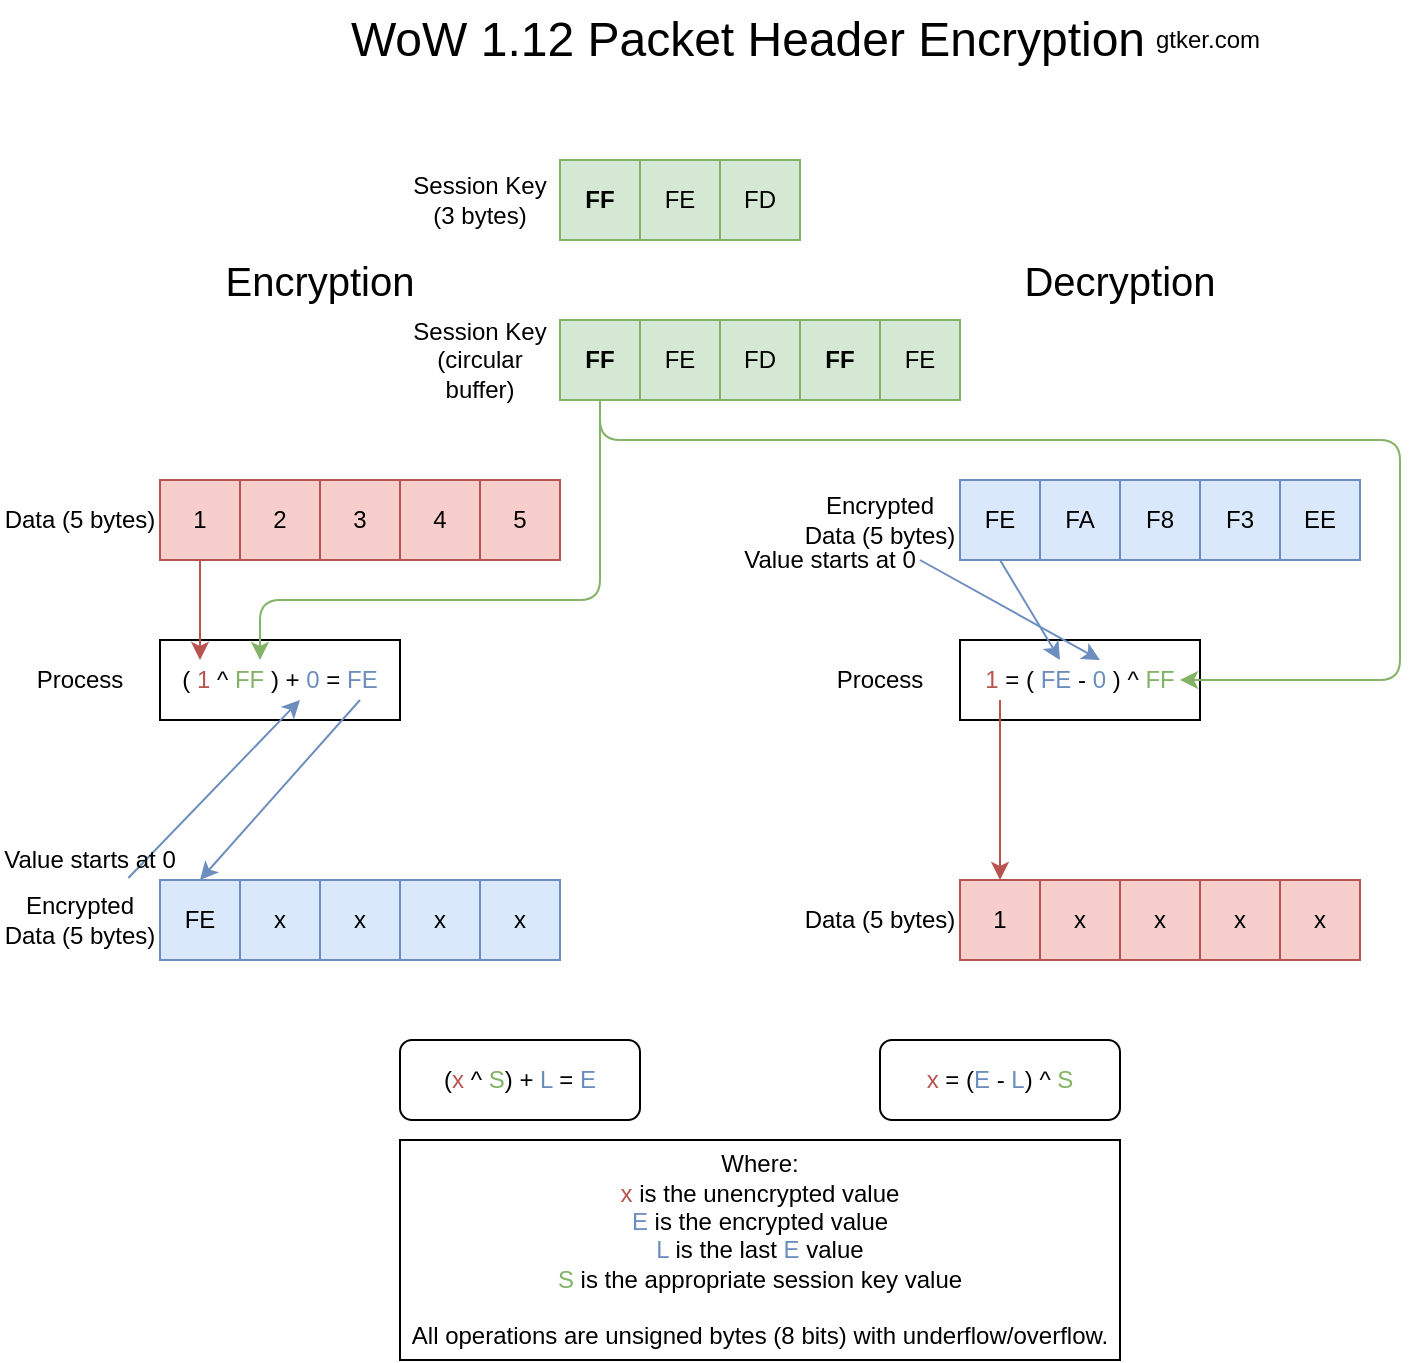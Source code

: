 <mxfile version="14.6.13" type="device" pages="5"><diagram id="Se5uW1iM0wOZ62rQY_On" name="Page-1"><mxGraphModel dx="677" dy="1558" grid="1" gridSize="10" guides="1" tooltips="1" connect="1" arrows="1" fold="1" page="1" pageScale="1" pageWidth="827" pageHeight="1169" math="0" shadow="0"><root><mxCell id="0"/><mxCell id="1" parent="0"/><mxCell id="n1SgoI_hhRX1bZSKTbUO-17" value="&lt;font style=&quot;font-size: 20px&quot;&gt;Encryption&lt;/font&gt;" style="text;html=1;strokeColor=none;fillColor=none;align=center;verticalAlign=middle;whiteSpace=wrap;rounded=0;" parent="1" vertex="1"><mxGeometry x="120" y="80" width="160" height="40" as="geometry"/></mxCell><mxCell id="PO0ODPgMcsEOhAWLEgu5-2" value="" style="group" parent="1" vertex="1" connectable="0"><mxGeometry x="40" y="400" width="280" height="40" as="geometry"/></mxCell><mxCell id="n1SgoI_hhRX1bZSKTbUO-47" value="FE" style="rounded=0;whiteSpace=wrap;html=1;fillColor=#dae8fc;strokeColor=#6c8ebf;" parent="PO0ODPgMcsEOhAWLEgu5-2" vertex="1"><mxGeometry x="80" width="40" height="40" as="geometry"/></mxCell><mxCell id="n1SgoI_hhRX1bZSKTbUO-48" value="Encrypted Data (5 bytes)" style="text;html=1;strokeColor=none;fillColor=none;align=center;verticalAlign=middle;whiteSpace=wrap;rounded=0;" parent="PO0ODPgMcsEOhAWLEgu5-2" vertex="1"><mxGeometry width="80" height="40" as="geometry"/></mxCell><mxCell id="n1SgoI_hhRX1bZSKTbUO-49" value="x" style="rounded=0;whiteSpace=wrap;html=1;fillColor=#dae8fc;strokeColor=#6c8ebf;" parent="PO0ODPgMcsEOhAWLEgu5-2" vertex="1"><mxGeometry x="120" width="40" height="40" as="geometry"/></mxCell><mxCell id="n1SgoI_hhRX1bZSKTbUO-50" value="x" style="rounded=0;whiteSpace=wrap;html=1;fillColor=#dae8fc;strokeColor=#6c8ebf;" parent="PO0ODPgMcsEOhAWLEgu5-2" vertex="1"><mxGeometry x="160" width="40" height="40" as="geometry"/></mxCell><mxCell id="n1SgoI_hhRX1bZSKTbUO-51" value="x" style="rounded=0;whiteSpace=wrap;html=1;fillColor=#dae8fc;strokeColor=#6c8ebf;" parent="PO0ODPgMcsEOhAWLEgu5-2" vertex="1"><mxGeometry x="200" width="40" height="40" as="geometry"/></mxCell><mxCell id="n1SgoI_hhRX1bZSKTbUO-52" value="x" style="rounded=0;whiteSpace=wrap;html=1;fillColor=#dae8fc;strokeColor=#6c8ebf;" parent="PO0ODPgMcsEOhAWLEgu5-2" vertex="1"><mxGeometry x="240" width="40" height="40" as="geometry"/></mxCell><mxCell id="PO0ODPgMcsEOhAWLEgu5-3" value="" style="group" parent="1" vertex="1" connectable="0"><mxGeometry x="40" y="200" width="280" height="40" as="geometry"/></mxCell><mxCell id="n1SgoI_hhRX1bZSKTbUO-4" value="1" style="rounded=0;whiteSpace=wrap;html=1;fillColor=#f8cecc;strokeColor=#b85450;" parent="PO0ODPgMcsEOhAWLEgu5-3" vertex="1"><mxGeometry x="80" width="40" height="40" as="geometry"/></mxCell><mxCell id="n1SgoI_hhRX1bZSKTbUO-5" value="Data (5 bytes)" style="text;html=1;strokeColor=none;fillColor=none;align=center;verticalAlign=middle;whiteSpace=wrap;rounded=0;" parent="PO0ODPgMcsEOhAWLEgu5-3" vertex="1"><mxGeometry width="80" height="40" as="geometry"/></mxCell><mxCell id="n1SgoI_hhRX1bZSKTbUO-6" value="2" style="rounded=0;whiteSpace=wrap;html=1;fillColor=#f8cecc;strokeColor=#b85450;" parent="PO0ODPgMcsEOhAWLEgu5-3" vertex="1"><mxGeometry x="120" width="40" height="40" as="geometry"/></mxCell><mxCell id="n1SgoI_hhRX1bZSKTbUO-38" value="3" style="rounded=0;whiteSpace=wrap;html=1;fillColor=#f8cecc;strokeColor=#b85450;" parent="PO0ODPgMcsEOhAWLEgu5-3" vertex="1"><mxGeometry x="160" width="40" height="40" as="geometry"/></mxCell><mxCell id="n1SgoI_hhRX1bZSKTbUO-39" value="4" style="rounded=0;whiteSpace=wrap;html=1;fillColor=#f8cecc;strokeColor=#b85450;" parent="PO0ODPgMcsEOhAWLEgu5-3" vertex="1"><mxGeometry x="200" width="40" height="40" as="geometry"/></mxCell><mxCell id="n1SgoI_hhRX1bZSKTbUO-40" value="5" style="rounded=0;whiteSpace=wrap;html=1;fillColor=#f8cecc;strokeColor=#b85450;" parent="PO0ODPgMcsEOhAWLEgu5-3" vertex="1"><mxGeometry x="240" width="40" height="40" as="geometry"/></mxCell><mxCell id="PO0ODPgMcsEOhAWLEgu5-4" value="" style="group" parent="1" vertex="1" connectable="0"><mxGeometry x="240" y="120" width="280" height="40" as="geometry"/></mxCell><mxCell id="n1SgoI_hhRX1bZSKTbUO-1" value="&lt;b&gt;FF&lt;/b&gt;" style="rounded=0;whiteSpace=wrap;html=1;fillColor=#d5e8d4;strokeColor=#82b366;" parent="PO0ODPgMcsEOhAWLEgu5-4" vertex="1"><mxGeometry x="80" width="40" height="40" as="geometry"/></mxCell><mxCell id="n1SgoI_hhRX1bZSKTbUO-2" value="Session Key (circular buffer)" style="text;html=1;strokeColor=none;fillColor=none;align=center;verticalAlign=middle;whiteSpace=wrap;rounded=0;" parent="PO0ODPgMcsEOhAWLEgu5-4" vertex="1"><mxGeometry width="80" height="40" as="geometry"/></mxCell><mxCell id="n1SgoI_hhRX1bZSKTbUO-3" value="FE" style="rounded=0;whiteSpace=wrap;html=1;fillColor=#d5e8d4;strokeColor=#82b366;" parent="PO0ODPgMcsEOhAWLEgu5-4" vertex="1"><mxGeometry x="120" width="40" height="40" as="geometry"/></mxCell><mxCell id="n1SgoI_hhRX1bZSKTbUO-34" value="FD" style="rounded=0;whiteSpace=wrap;html=1;fillColor=#d5e8d4;strokeColor=#82b366;" parent="PO0ODPgMcsEOhAWLEgu5-4" vertex="1"><mxGeometry x="160" width="40" height="40" as="geometry"/></mxCell><mxCell id="n1SgoI_hhRX1bZSKTbUO-35" value="&lt;b&gt;FF&lt;/b&gt;" style="rounded=0;whiteSpace=wrap;html=1;fillColor=#d5e8d4;strokeColor=#82b366;" parent="PO0ODPgMcsEOhAWLEgu5-4" vertex="1"><mxGeometry x="200" width="40" height="40" as="geometry"/></mxCell><mxCell id="n1SgoI_hhRX1bZSKTbUO-36" value="FE" style="rounded=0;whiteSpace=wrap;html=1;fillColor=#d5e8d4;strokeColor=#82b366;" parent="PO0ODPgMcsEOhAWLEgu5-4" vertex="1"><mxGeometry x="240" width="40" height="40" as="geometry"/></mxCell><mxCell id="PO0ODPgMcsEOhAWLEgu5-5" value="" style="group" parent="1" vertex="1" connectable="0"><mxGeometry x="240" y="40" width="200" height="40" as="geometry"/></mxCell><mxCell id="n1SgoI_hhRX1bZSKTbUO-10" value="Session Key (3 bytes)" style="text;html=1;strokeColor=none;fillColor=none;align=center;verticalAlign=middle;whiteSpace=wrap;rounded=0;" parent="PO0ODPgMcsEOhAWLEgu5-5" vertex="1"><mxGeometry width="80" height="40" as="geometry"/></mxCell><mxCell id="n1SgoI_hhRX1bZSKTbUO-11" value="&lt;b&gt;FF&lt;/b&gt;" style="rounded=0;whiteSpace=wrap;html=1;fillColor=#d5e8d4;strokeColor=#82b366;" parent="PO0ODPgMcsEOhAWLEgu5-5" vertex="1"><mxGeometry x="80" width="40" height="40" as="geometry"/></mxCell><mxCell id="n1SgoI_hhRX1bZSKTbUO-32" value="FE" style="rounded=0;whiteSpace=wrap;html=1;fillColor=#d5e8d4;strokeColor=#82b366;" parent="PO0ODPgMcsEOhAWLEgu5-5" vertex="1"><mxGeometry x="120" width="40" height="40" as="geometry"/></mxCell><mxCell id="n1SgoI_hhRX1bZSKTbUO-33" value="FD" style="rounded=0;whiteSpace=wrap;html=1;fillColor=#d5e8d4;strokeColor=#82b366;" parent="PO0ODPgMcsEOhAWLEgu5-5" vertex="1"><mxGeometry x="160" width="40" height="40" as="geometry"/></mxCell><mxCell id="PO0ODPgMcsEOhAWLEgu5-7" value="" style="group;container=0;" parent="1" vertex="1" connectable="0"><mxGeometry x="40" y="280" width="200" height="40" as="geometry"/></mxCell><mxCell id="n1SgoI_hhRX1bZSKTbUO-7" value="( &lt;font color=&quot;#B85450&quot;&gt;1&lt;/font&gt; ^ &lt;font color=&quot;#82B366&quot;&gt;FF&lt;/font&gt; ) + &lt;font color=&quot;#6C8EBF&quot;&gt;0&lt;/font&gt;&amp;nbsp;= &lt;font color=&quot;#6c8ebf&quot;&gt;FE&lt;/font&gt;" style="rounded=0;whiteSpace=wrap;html=1;connectable=0;container=0;" parent="PO0ODPgMcsEOhAWLEgu5-7" vertex="1"><mxGeometry x="80" width="120" height="40" as="geometry"><mxRectangle x="80" width="100" height="20" as="alternateBounds"/></mxGeometry></mxCell><mxCell id="n1SgoI_hhRX1bZSKTbUO-8" value="Process" style="text;html=1;strokeColor=none;fillColor=none;align=center;verticalAlign=middle;whiteSpace=wrap;rounded=0;container=0;" parent="PO0ODPgMcsEOhAWLEgu5-7" vertex="1"><mxGeometry width="80" height="40" as="geometry"/></mxCell><mxCell id="PO0ODPgMcsEOhAWLEgu5-1" value="" style="endArrow=classic;html=1;exitX=0.802;exitY=-0.025;exitDx=0;exitDy=0;exitPerimeter=0;fillColor=#dae8fc;strokeColor=#6c8ebf;" parent="1" source="n1SgoI_hhRX1bZSKTbUO-48" edge="1"><mxGeometry width="50" height="50" relative="1" as="geometry"><mxPoint x="150" y="280" as="sourcePoint"/><mxPoint x="190" y="310" as="targetPoint"/><Array as="points"/></mxGeometry></mxCell><mxCell id="n1SgoI_hhRX1bZSKTbUO-14" value="" style="endArrow=classic;html=1;exitX=0.5;exitY=1;exitDx=0;exitDy=0;anchorPointDirection=1;fillColor=#d5e8d4;strokeColor=#82b366;" parent="1" source="n1SgoI_hhRX1bZSKTbUO-1" edge="1"><mxGeometry width="50" height="50" relative="1" as="geometry"><mxPoint x="190" y="150" as="sourcePoint"/><mxPoint x="170" y="290" as="targetPoint"/><Array as="points"><mxPoint x="340" y="180"/><mxPoint x="340" y="260"/><mxPoint x="170" y="260"/></Array></mxGeometry></mxCell><mxCell id="n1SgoI_hhRX1bZSKTbUO-13" value="" style="endArrow=classic;html=1;fillColor=#f8cecc;strokeColor=#b85450;exitX=0.5;exitY=1;exitDx=0;exitDy=0;" parent="1" source="n1SgoI_hhRX1bZSKTbUO-4" edge="1"><mxGeometry width="50" height="50" relative="1" as="geometry"><mxPoint x="140" y="250" as="sourcePoint"/><mxPoint x="140" y="290" as="targetPoint"/></mxGeometry></mxCell><mxCell id="NNg_LziQ5uqKQtvh-EPB-13" value="&lt;font style=&quot;font-size: 20px&quot;&gt;Decryption&lt;/font&gt;" style="text;html=1;strokeColor=none;fillColor=none;align=center;verticalAlign=middle;whiteSpace=wrap;rounded=0;" parent="1" vertex="1"><mxGeometry x="520" y="80" width="160" height="40" as="geometry"/></mxCell><mxCell id="NNg_LziQ5uqKQtvh-EPB-36" value="" style="group;container=0;" parent="1" vertex="1" connectable="0"><mxGeometry x="440" y="280" width="200" height="40" as="geometry"/></mxCell><mxCell id="NNg_LziQ5uqKQtvh-EPB-37" value="&lt;font color=&quot;#b85450&quot;&gt;1&lt;/font&gt; = ( &lt;font color=&quot;#6C8EBF&quot;&gt;FE&lt;/font&gt; - &lt;font color=&quot;#6C8EBF&quot;&gt;0&lt;/font&gt; ) ^ &lt;font color=&quot;#82B366&quot;&gt;FF&lt;/font&gt;" style="rounded=0;whiteSpace=wrap;html=1;connectable=0;container=0;" parent="NNg_LziQ5uqKQtvh-EPB-36" vertex="1"><mxGeometry x="80" width="120" height="40" as="geometry"><mxRectangle x="80" width="100" height="20" as="alternateBounds"/></mxGeometry></mxCell><mxCell id="NNg_LziQ5uqKQtvh-EPB-38" value="Process" style="text;html=1;strokeColor=none;fillColor=none;align=center;verticalAlign=middle;whiteSpace=wrap;rounded=0;container=0;" parent="NNg_LziQ5uqKQtvh-EPB-36" vertex="1"><mxGeometry width="80" height="40" as="geometry"/></mxCell><mxCell id="NNg_LziQ5uqKQtvh-EPB-39" value="" style="endArrow=classic;html=1;exitX=0.75;exitY=1;exitDx=0;exitDy=0;fillColor=#dae8fc;strokeColor=#6c8ebf;" parent="1" edge="1"><mxGeometry width="50" height="50" relative="1" as="geometry"><mxPoint x="500" y="240.0" as="sourcePoint"/><mxPoint x="590" y="290" as="targetPoint"/><Array as="points"/></mxGeometry></mxCell><mxCell id="NNg_LziQ5uqKQtvh-EPB-40" value="" style="endArrow=classic;html=1;anchorPointDirection=1;fillColor=#d5e8d4;strokeColor=#82b366;exitX=0.5;exitY=1;exitDx=0;exitDy=0;" parent="1" source="n1SgoI_hhRX1bZSKTbUO-1" edge="1"><mxGeometry width="50" height="50" relative="1" as="geometry"><mxPoint x="380" y="160" as="sourcePoint"/><mxPoint x="630" y="300" as="targetPoint"/><Array as="points"><mxPoint x="340" y="180"/><mxPoint x="610" y="180"/><mxPoint x="740" y="180"/><mxPoint x="740" y="300"/></Array></mxGeometry></mxCell><mxCell id="NNg_LziQ5uqKQtvh-EPB-49" value="" style="group" parent="1" vertex="1" connectable="0"><mxGeometry x="440" y="400" width="280" height="40" as="geometry"/></mxCell><mxCell id="NNg_LziQ5uqKQtvh-EPB-50" value="1" style="rounded=0;whiteSpace=wrap;html=1;fillColor=#f8cecc;strokeColor=#b85450;" parent="NNg_LziQ5uqKQtvh-EPB-49" vertex="1"><mxGeometry x="80" width="40" height="40" as="geometry"/></mxCell><mxCell id="NNg_LziQ5uqKQtvh-EPB-51" value="Data (5 bytes)" style="text;html=1;strokeColor=none;fillColor=none;align=center;verticalAlign=middle;whiteSpace=wrap;rounded=0;" parent="NNg_LziQ5uqKQtvh-EPB-49" vertex="1"><mxGeometry width="80" height="40" as="geometry"/></mxCell><mxCell id="NNg_LziQ5uqKQtvh-EPB-52" value="x" style="rounded=0;whiteSpace=wrap;html=1;fillColor=#f8cecc;strokeColor=#b85450;" parent="NNg_LziQ5uqKQtvh-EPB-49" vertex="1"><mxGeometry x="120" width="40" height="40" as="geometry"/></mxCell><mxCell id="NNg_LziQ5uqKQtvh-EPB-53" value="x" style="rounded=0;whiteSpace=wrap;html=1;fillColor=#f8cecc;strokeColor=#b85450;" parent="NNg_LziQ5uqKQtvh-EPB-49" vertex="1"><mxGeometry x="160" width="40" height="40" as="geometry"/></mxCell><mxCell id="NNg_LziQ5uqKQtvh-EPB-54" value="x" style="rounded=0;whiteSpace=wrap;html=1;fillColor=#f8cecc;strokeColor=#b85450;" parent="NNg_LziQ5uqKQtvh-EPB-49" vertex="1"><mxGeometry x="200" width="40" height="40" as="geometry"/></mxCell><mxCell id="NNg_LziQ5uqKQtvh-EPB-55" value="x" style="rounded=0;whiteSpace=wrap;html=1;fillColor=#f8cecc;strokeColor=#b85450;" parent="NNg_LziQ5uqKQtvh-EPB-49" vertex="1"><mxGeometry x="240" width="40" height="40" as="geometry"/></mxCell><mxCell id="NNg_LziQ5uqKQtvh-EPB-56" value="" style="endArrow=classic;html=1;strokeColor=#6c8ebf;fillColor=#dae8fc;exitX=0.5;exitY=1;exitDx=0;exitDy=0;" parent="1" edge="1"><mxGeometry width="50" height="50" relative="1" as="geometry"><mxPoint x="540" y="240.0" as="sourcePoint"/><mxPoint x="570" y="290" as="targetPoint"/></mxGeometry></mxCell><mxCell id="WmTaokadQBi00eWLk7NT-8" value="" style="group" parent="1" vertex="1" connectable="0"><mxGeometry x="440" y="200" width="280" height="40" as="geometry"/></mxCell><mxCell id="WmTaokadQBi00eWLk7NT-9" value="FE" style="rounded=0;whiteSpace=wrap;html=1;fillColor=#dae8fc;strokeColor=#6c8ebf;" parent="WmTaokadQBi00eWLk7NT-8" vertex="1"><mxGeometry x="80" width="40" height="40" as="geometry"/></mxCell><mxCell id="WmTaokadQBi00eWLk7NT-10" value="Encrypted Data (5 bytes)" style="text;html=1;strokeColor=none;fillColor=none;align=center;verticalAlign=middle;whiteSpace=wrap;rounded=0;" parent="WmTaokadQBi00eWLk7NT-8" vertex="1"><mxGeometry width="80" height="40" as="geometry"/></mxCell><mxCell id="WmTaokadQBi00eWLk7NT-11" value="FA" style="rounded=0;whiteSpace=wrap;html=1;fillColor=#dae8fc;strokeColor=#6c8ebf;" parent="WmTaokadQBi00eWLk7NT-8" vertex="1"><mxGeometry x="120" width="40" height="40" as="geometry"/></mxCell><mxCell id="WmTaokadQBi00eWLk7NT-12" value="F8" style="rounded=0;whiteSpace=wrap;html=1;fillColor=#dae8fc;strokeColor=#6c8ebf;" parent="WmTaokadQBi00eWLk7NT-8" vertex="1"><mxGeometry x="160" width="40" height="40" as="geometry"/></mxCell><mxCell id="WmTaokadQBi00eWLk7NT-13" value="&lt;div&gt;F3&lt;/div&gt;" style="rounded=0;whiteSpace=wrap;html=1;fillColor=#dae8fc;strokeColor=#6c8ebf;" parent="WmTaokadQBi00eWLk7NT-8" vertex="1"><mxGeometry x="200" width="40" height="40" as="geometry"/></mxCell><mxCell id="WmTaokadQBi00eWLk7NT-14" value="EE" style="rounded=0;whiteSpace=wrap;html=1;fillColor=#dae8fc;strokeColor=#6c8ebf;" parent="WmTaokadQBi00eWLk7NT-8" vertex="1"><mxGeometry x="240" width="40" height="40" as="geometry"/></mxCell><mxCell id="gagX1sO3AXVuIUiE912u-1" value="Value starts at 0" style="text;html=1;strokeColor=none;fillColor=none;align=center;verticalAlign=middle;whiteSpace=wrap;rounded=0;" parent="1" vertex="1"><mxGeometry x="40" y="380" width="90" height="20" as="geometry"/></mxCell><mxCell id="gagX1sO3AXVuIUiE912u-2" value="Value starts at 0" style="text;html=1;strokeColor=none;fillColor=none;align=center;verticalAlign=middle;whiteSpace=wrap;rounded=0;" parent="1" vertex="1"><mxGeometry x="410" y="230" width="90" height="20" as="geometry"/></mxCell><mxCell id="gagX1sO3AXVuIUiE912u-3" value="&lt;font style=&quot;font-size: 24px&quot;&gt;WoW 1.12 Packet Header Encryption&lt;br&gt;&lt;/font&gt;" style="text;html=1;strokeColor=none;fillColor=none;align=center;verticalAlign=middle;whiteSpace=wrap;rounded=0;" parent="1" vertex="1"><mxGeometry x="214" y="-40" width="400" height="40" as="geometry"/></mxCell><mxCell id="Ec8jkCgeKzp24yyCt3w9-3" value="&lt;div&gt;&lt;font color=&quot;#b85450&quot;&gt;x&lt;/font&gt; = (&lt;font color=&quot;#6c8ebf&quot;&gt;E&lt;/font&gt; - &lt;font color=&quot;#6c8ebf&quot;&gt;L&lt;/font&gt;) ^ &lt;font color=&quot;#82b366&quot;&gt;S&lt;/font&gt;&lt;/div&gt;" style="rounded=1;whiteSpace=wrap;html=1;" parent="1" vertex="1"><mxGeometry x="480" y="480" width="120" height="40" as="geometry"/></mxCell><mxCell id="Ec8jkCgeKzp24yyCt3w9-4" value="&lt;div&gt;(&lt;font color=&quot;#b85450&quot;&gt;x&lt;/font&gt; ^ &lt;font color=&quot;#82b366&quot;&gt;S&lt;/font&gt;) + &lt;font color=&quot;#6c8ebf&quot;&gt;L&lt;/font&gt; = &lt;font color=&quot;#6c8ebf&quot;&gt;E&lt;/font&gt;&lt;/div&gt;" style="rounded=1;whiteSpace=wrap;html=1;" parent="1" vertex="1"><mxGeometry x="240" y="480" width="120" height="40" as="geometry"/></mxCell><mxCell id="3Z87ahuvC-eJdBv0ZU9g-1" value="gtker.com" style="text;html=1;strokeColor=none;fillColor=none;align=center;verticalAlign=middle;whiteSpace=wrap;rounded=0;" parent="1" vertex="1"><mxGeometry x="614" y="-30" width="60" height="20" as="geometry"/></mxCell><mxCell id="HdV6g_fptEWwpQjsGPzt-1" value="&lt;div&gt;Where:&lt;/div&gt;&lt;div&gt;&lt;font color=&quot;#b85450&quot;&gt;x&lt;/font&gt; is the unencrypted value&lt;/div&gt;&lt;div&gt;&lt;font color=&quot;#6c8ebf&quot;&gt;E&lt;/font&gt; is the encrypted value&lt;br&gt;&lt;/div&gt;&lt;div&gt;&lt;font color=&quot;#6c8ebf&quot;&gt;L&lt;/font&gt; is the last &lt;font color=&quot;#6c8ebf&quot;&gt;E&lt;/font&gt; value&lt;/div&gt;&lt;div&gt;&lt;font color=&quot;#82b366&quot;&gt;S&lt;/font&gt; is the appropriate session key value&lt;/div&gt;&lt;div&gt;&lt;br&gt;&lt;/div&gt;&lt;div&gt;All operations are unsigned bytes (8 bits) with underflow/overflow.&lt;/div&gt;" style="rounded=0;whiteSpace=wrap;html=1;" parent="1" vertex="1"><mxGeometry x="240" y="530" width="360" height="110" as="geometry"/></mxCell><mxCell id="n1SgoI_hhRX1bZSKTbUO-53" value="" style="endArrow=classic;html=1;entryX=0.5;entryY=0;entryDx=0;entryDy=0;fillColor=#dae8fc;strokeColor=#6c8ebf;" parent="1" target="n1SgoI_hhRX1bZSKTbUO-47" edge="1"><mxGeometry width="50" height="50" relative="1" as="geometry"><mxPoint x="220" y="310" as="sourcePoint"/><mxPoint x="220" y="340" as="targetPoint"/><Array as="points"/></mxGeometry></mxCell><mxCell id="NNg_LziQ5uqKQtvh-EPB-14" value="" style="endArrow=classic;html=1;entryX=0.5;entryY=0;entryDx=0;entryDy=0;fillColor=#f8cecc;strokeColor=#b85450;" parent="1" edge="1"><mxGeometry width="50" height="50" relative="1" as="geometry"><mxPoint x="540" y="310" as="sourcePoint"/><mxPoint x="540" y="400" as="targetPoint"/><Array as="points"/></mxGeometry></mxCell></root></mxGraphModel></diagram><diagram name="Page-2" id="67P-xWIxsETvxzhTsyvi"><mxGraphModel dx="1673" dy="2129" grid="1" gridSize="10" guides="1" tooltips="1" connect="1" arrows="1" fold="1" page="1" pageScale="1" pageWidth="827" pageHeight="1169" math="0" shadow="0"><root><mxCell id="cyGBjFEFsLkbGs5WiYDH-0"/><mxCell id="cyGBjFEFsLkbGs5WiYDH-1" parent="cyGBjFEFsLkbGs5WiYDH-0"/><mxCell id="cyGBjFEFsLkbGs5WiYDH-4" value="" style="group" parent="cyGBjFEFsLkbGs5WiYDH-1" vertex="1" connectable="0"><mxGeometry x="40" y="400" width="280" height="40" as="geometry"/></mxCell><mxCell id="cyGBjFEFsLkbGs5WiYDH-5" value="FE" style="rounded=0;whiteSpace=wrap;html=1;fillColor=#dae8fc;strokeColor=#6c8ebf;" parent="cyGBjFEFsLkbGs5WiYDH-4" vertex="1"><mxGeometry x="80" width="40" height="40" as="geometry"/></mxCell><mxCell id="cyGBjFEFsLkbGs5WiYDH-6" value="Encrypted Data (5 bytes)" style="text;html=1;strokeColor=none;fillColor=none;align=center;verticalAlign=middle;whiteSpace=wrap;rounded=0;" parent="cyGBjFEFsLkbGs5WiYDH-4" vertex="1"><mxGeometry width="80" height="40" as="geometry"/></mxCell><mxCell id="cyGBjFEFsLkbGs5WiYDH-7" value="FA" style="rounded=0;whiteSpace=wrap;html=1;fillColor=#dae8fc;strokeColor=#6c8ebf;" parent="cyGBjFEFsLkbGs5WiYDH-4" vertex="1"><mxGeometry x="120" width="40" height="40" as="geometry"/></mxCell><mxCell id="cyGBjFEFsLkbGs5WiYDH-8" value="x" style="rounded=0;whiteSpace=wrap;html=1;fillColor=#dae8fc;strokeColor=#6c8ebf;" parent="cyGBjFEFsLkbGs5WiYDH-4" vertex="1"><mxGeometry x="160" width="40" height="40" as="geometry"/></mxCell><mxCell id="cyGBjFEFsLkbGs5WiYDH-9" value="x" style="rounded=0;whiteSpace=wrap;html=1;fillColor=#dae8fc;strokeColor=#6c8ebf;" parent="cyGBjFEFsLkbGs5WiYDH-4" vertex="1"><mxGeometry x="200" width="40" height="40" as="geometry"/></mxCell><mxCell id="cyGBjFEFsLkbGs5WiYDH-10" value="x" style="rounded=0;whiteSpace=wrap;html=1;fillColor=#dae8fc;strokeColor=#6c8ebf;" parent="cyGBjFEFsLkbGs5WiYDH-4" vertex="1"><mxGeometry x="240" width="40" height="40" as="geometry"/></mxCell><mxCell id="cyGBjFEFsLkbGs5WiYDH-11" value="" style="group" parent="cyGBjFEFsLkbGs5WiYDH-1" vertex="1" connectable="0"><mxGeometry x="40" y="200" width="280" height="40" as="geometry"/></mxCell><mxCell id="cyGBjFEFsLkbGs5WiYDH-12" value="1" style="rounded=0;whiteSpace=wrap;html=1;fillColor=#f8cecc;strokeColor=#b85450;" parent="cyGBjFEFsLkbGs5WiYDH-11" vertex="1"><mxGeometry x="80" width="40" height="40" as="geometry"/></mxCell><mxCell id="cyGBjFEFsLkbGs5WiYDH-13" value="Data (5 bytes)" style="text;html=1;strokeColor=none;fillColor=none;align=center;verticalAlign=middle;whiteSpace=wrap;rounded=0;" parent="cyGBjFEFsLkbGs5WiYDH-11" vertex="1"><mxGeometry width="80" height="40" as="geometry"/></mxCell><mxCell id="cyGBjFEFsLkbGs5WiYDH-14" value="2" style="rounded=0;whiteSpace=wrap;html=1;fillColor=#f8cecc;strokeColor=#b85450;" parent="cyGBjFEFsLkbGs5WiYDH-11" vertex="1"><mxGeometry x="120" width="40" height="40" as="geometry"/></mxCell><mxCell id="cyGBjFEFsLkbGs5WiYDH-15" value="3" style="rounded=0;whiteSpace=wrap;html=1;fillColor=#f8cecc;strokeColor=#b85450;" parent="cyGBjFEFsLkbGs5WiYDH-11" vertex="1"><mxGeometry x="160" width="40" height="40" as="geometry"/></mxCell><mxCell id="cyGBjFEFsLkbGs5WiYDH-16" value="4" style="rounded=0;whiteSpace=wrap;html=1;fillColor=#f8cecc;strokeColor=#b85450;" parent="cyGBjFEFsLkbGs5WiYDH-11" vertex="1"><mxGeometry x="200" width="40" height="40" as="geometry"/></mxCell><mxCell id="cyGBjFEFsLkbGs5WiYDH-17" value="5" style="rounded=0;whiteSpace=wrap;html=1;fillColor=#f8cecc;strokeColor=#b85450;" parent="cyGBjFEFsLkbGs5WiYDH-11" vertex="1"><mxGeometry x="240" width="40" height="40" as="geometry"/></mxCell><mxCell id="cyGBjFEFsLkbGs5WiYDH-37" value="" style="group;container=0;" parent="cyGBjFEFsLkbGs5WiYDH-1" vertex="1" connectable="0"><mxGeometry x="40" y="280" width="200" height="40" as="geometry"/></mxCell><mxCell id="cyGBjFEFsLkbGs5WiYDH-38" value="( &lt;font color=&quot;#B85450&quot;&gt;2&lt;/font&gt; ^ &lt;font color=&quot;#82B366&quot;&gt;FE&lt;/font&gt; ) + &lt;font color=&quot;#6C8EBF&quot;&gt;FE&lt;/font&gt; = &lt;font color=&quot;#6C8EBF&quot;&gt;FA&lt;/font&gt;" style="rounded=0;whiteSpace=wrap;html=1;connectable=0;container=0;" parent="cyGBjFEFsLkbGs5WiYDH-37" vertex="1"><mxGeometry x="80" width="120" height="40" as="geometry"><mxRectangle x="80" width="100" height="20" as="alternateBounds"/></mxGeometry></mxCell><mxCell id="cyGBjFEFsLkbGs5WiYDH-39" value="Process" style="text;html=1;strokeColor=none;fillColor=none;align=center;verticalAlign=middle;whiteSpace=wrap;rounded=0;container=0;" parent="cyGBjFEFsLkbGs5WiYDH-37" vertex="1"><mxGeometry width="80" height="40" as="geometry"/></mxCell><mxCell id="cyGBjFEFsLkbGs5WiYDH-40" value="" style="endArrow=classic;html=1;exitX=0.5;exitY=0;exitDx=0;exitDy=0;fillColor=#dae8fc;strokeColor=#6c8ebf;" parent="cyGBjFEFsLkbGs5WiYDH-1" source="cyGBjFEFsLkbGs5WiYDH-5" edge="1"><mxGeometry width="50" height="50" relative="1" as="geometry"><mxPoint x="150" y="280" as="sourcePoint"/><mxPoint x="200" y="310" as="targetPoint"/><Array as="points"/></mxGeometry></mxCell><mxCell id="cyGBjFEFsLkbGs5WiYDH-41" value="" style="endArrow=classic;html=1;exitX=0.5;exitY=1;exitDx=0;exitDy=0;anchorPointDirection=1;fillColor=#d5e8d4;strokeColor=#82b366;" parent="cyGBjFEFsLkbGs5WiYDH-1" source="WFQm9-Q1Jn-kKYRUpJ0a-10" edge="1"><mxGeometry width="50" height="50" relative="1" as="geometry"><mxPoint x="180" y="160.0" as="sourcePoint"/><mxPoint x="160" y="290" as="targetPoint"/><Array as="points"><mxPoint x="380" y="180"/><mxPoint x="340" y="180"/><mxPoint x="340" y="260"/><mxPoint x="160" y="260"/></Array></mxGeometry></mxCell><mxCell id="cyGBjFEFsLkbGs5WiYDH-42" value="" style="endArrow=classic;html=1;fillColor=#f8cecc;strokeColor=#b85450;exitX=0.5;exitY=1;exitDx=0;exitDy=0;" parent="cyGBjFEFsLkbGs5WiYDH-1" source="cyGBjFEFsLkbGs5WiYDH-14" edge="1"><mxGeometry width="50" height="50" relative="1" as="geometry"><mxPoint x="140" y="250" as="sourcePoint"/><mxPoint x="140" y="290" as="targetPoint"/><Array as="points"><mxPoint x="160" y="250"/></Array></mxGeometry></mxCell><mxCell id="WFQm9-Q1Jn-kKYRUpJ0a-0" value="" style="group" parent="cyGBjFEFsLkbGs5WiYDH-1" vertex="1" connectable="0"><mxGeometry x="240" y="40" width="200" height="40" as="geometry"/></mxCell><mxCell id="WFQm9-Q1Jn-kKYRUpJ0a-1" value="Session Key (3 bytes)" style="text;html=1;strokeColor=none;fillColor=none;align=center;verticalAlign=middle;whiteSpace=wrap;rounded=0;" parent="WFQm9-Q1Jn-kKYRUpJ0a-0" vertex="1"><mxGeometry width="80" height="40" as="geometry"/></mxCell><mxCell id="WFQm9-Q1Jn-kKYRUpJ0a-2" value="&lt;b&gt;FF&lt;/b&gt;" style="rounded=0;whiteSpace=wrap;html=1;fillColor=#d5e8d4;strokeColor=#82b366;" parent="WFQm9-Q1Jn-kKYRUpJ0a-0" vertex="1"><mxGeometry x="80" width="40" height="40" as="geometry"/></mxCell><mxCell id="WFQm9-Q1Jn-kKYRUpJ0a-3" value="FE" style="rounded=0;whiteSpace=wrap;html=1;fillColor=#d5e8d4;strokeColor=#82b366;" parent="WFQm9-Q1Jn-kKYRUpJ0a-0" vertex="1"><mxGeometry x="120" width="40" height="40" as="geometry"/></mxCell><mxCell id="WFQm9-Q1Jn-kKYRUpJ0a-4" value="FD" style="rounded=0;whiteSpace=wrap;html=1;fillColor=#d5e8d4;strokeColor=#82b366;" parent="WFQm9-Q1Jn-kKYRUpJ0a-0" vertex="1"><mxGeometry x="160" width="40" height="40" as="geometry"/></mxCell><mxCell id="WFQm9-Q1Jn-kKYRUpJ0a-7" value="" style="group" parent="cyGBjFEFsLkbGs5WiYDH-1" vertex="1" connectable="0"><mxGeometry x="240" y="120" width="280" height="40" as="geometry"/></mxCell><mxCell id="WFQm9-Q1Jn-kKYRUpJ0a-8" value="&lt;b&gt;FF&lt;/b&gt;" style="rounded=0;whiteSpace=wrap;html=1;fillColor=#d5e8d4;strokeColor=#82b366;" parent="WFQm9-Q1Jn-kKYRUpJ0a-7" vertex="1"><mxGeometry x="80" width="40" height="40" as="geometry"/></mxCell><mxCell id="WFQm9-Q1Jn-kKYRUpJ0a-9" value="Session Key (circular buffer)" style="text;html=1;strokeColor=none;fillColor=none;align=center;verticalAlign=middle;whiteSpace=wrap;rounded=0;" parent="WFQm9-Q1Jn-kKYRUpJ0a-7" vertex="1"><mxGeometry width="80" height="40" as="geometry"/></mxCell><mxCell id="WFQm9-Q1Jn-kKYRUpJ0a-10" value="FE" style="rounded=0;whiteSpace=wrap;html=1;fillColor=#d5e8d4;strokeColor=#82b366;" parent="WFQm9-Q1Jn-kKYRUpJ0a-7" vertex="1"><mxGeometry x="120" width="40" height="40" as="geometry"/></mxCell><mxCell id="WFQm9-Q1Jn-kKYRUpJ0a-11" value="FD" style="rounded=0;whiteSpace=wrap;html=1;fillColor=#d5e8d4;strokeColor=#82b366;" parent="WFQm9-Q1Jn-kKYRUpJ0a-7" vertex="1"><mxGeometry x="160" width="40" height="40" as="geometry"/></mxCell><mxCell id="WFQm9-Q1Jn-kKYRUpJ0a-12" value="&lt;b&gt;FF&lt;/b&gt;" style="rounded=0;whiteSpace=wrap;html=1;fillColor=#d5e8d4;strokeColor=#82b366;" parent="WFQm9-Q1Jn-kKYRUpJ0a-7" vertex="1"><mxGeometry x="200" width="40" height="40" as="geometry"/></mxCell><mxCell id="WFQm9-Q1Jn-kKYRUpJ0a-13" value="FE" style="rounded=0;whiteSpace=wrap;html=1;fillColor=#d5e8d4;strokeColor=#82b366;" parent="WFQm9-Q1Jn-kKYRUpJ0a-7" vertex="1"><mxGeometry x="240" width="40" height="40" as="geometry"/></mxCell><mxCell id="WFQm9-Q1Jn-kKYRUpJ0a-14" value="" style="group;container=0;" parent="cyGBjFEFsLkbGs5WiYDH-1" vertex="1" connectable="0"><mxGeometry x="440" y="280" width="200" height="40" as="geometry"/></mxCell><mxCell id="WFQm9-Q1Jn-kKYRUpJ0a-15" value="&lt;font color=&quot;#b85450&quot;&gt;2&lt;/font&gt; = ( &lt;font color=&quot;#6C8EBF&quot;&gt;FA&lt;/font&gt; - &lt;font color=&quot;#6C8EBF&quot;&gt;FE&lt;/font&gt; ) ^ &lt;font color=&quot;#82B366&quot;&gt;FE&lt;/font&gt;" style="rounded=0;whiteSpace=wrap;html=1;connectable=0;container=0;" parent="WFQm9-Q1Jn-kKYRUpJ0a-14" vertex="1"><mxGeometry x="80" width="120" height="40" as="geometry"><mxRectangle x="80" width="100" height="20" as="alternateBounds"/></mxGeometry></mxCell><mxCell id="WFQm9-Q1Jn-kKYRUpJ0a-16" value="Process" style="text;html=1;strokeColor=none;fillColor=none;align=center;verticalAlign=middle;whiteSpace=wrap;rounded=0;container=0;" parent="WFQm9-Q1Jn-kKYRUpJ0a-14" vertex="1"><mxGeometry width="80" height="40" as="geometry"/></mxCell><mxCell id="WFQm9-Q1Jn-kKYRUpJ0a-17" value="" style="endArrow=classic;html=1;exitX=0.5;exitY=1;exitDx=0;exitDy=0;fillColor=#dae8fc;strokeColor=#6c8ebf;" parent="cyGBjFEFsLkbGs5WiYDH-1" edge="1"><mxGeometry width="50" height="50" relative="1" as="geometry"><mxPoint x="540" y="240.0" as="sourcePoint"/><mxPoint x="590" y="290" as="targetPoint"/><Array as="points"/></mxGeometry></mxCell><mxCell id="WFQm9-Q1Jn-kKYRUpJ0a-18" value="" style="endArrow=classic;html=1;exitX=0.5;exitY=1;exitDx=0;exitDy=0;anchorPointDirection=1;fillColor=#d5e8d4;strokeColor=#82b366;" parent="cyGBjFEFsLkbGs5WiYDH-1" source="WFQm9-Q1Jn-kKYRUpJ0a-10" edge="1"><mxGeometry width="50" height="50" relative="1" as="geometry"><mxPoint x="590" y="150" as="sourcePoint"/><mxPoint x="630" y="300" as="targetPoint"/><Array as="points"><mxPoint x="380" y="180"/><mxPoint x="610" y="180"/><mxPoint x="740" y="180"/><mxPoint x="740" y="300"/></Array></mxGeometry></mxCell><mxCell id="WFQm9-Q1Jn-kKYRUpJ0a-19" value="" style="group" parent="cyGBjFEFsLkbGs5WiYDH-1" vertex="1" connectable="0"><mxGeometry x="440" y="400" width="280" height="40" as="geometry"/></mxCell><mxCell id="WFQm9-Q1Jn-kKYRUpJ0a-20" value="1" style="rounded=0;whiteSpace=wrap;html=1;fillColor=#f8cecc;strokeColor=#b85450;" parent="WFQm9-Q1Jn-kKYRUpJ0a-19" vertex="1"><mxGeometry x="80" width="40" height="40" as="geometry"/></mxCell><mxCell id="WFQm9-Q1Jn-kKYRUpJ0a-21" value="Data (5 bytes)" style="text;html=1;strokeColor=none;fillColor=none;align=center;verticalAlign=middle;whiteSpace=wrap;rounded=0;" parent="WFQm9-Q1Jn-kKYRUpJ0a-19" vertex="1"><mxGeometry width="80" height="40" as="geometry"/></mxCell><mxCell id="WFQm9-Q1Jn-kKYRUpJ0a-22" value="2" style="rounded=0;whiteSpace=wrap;html=1;fillColor=#f8cecc;strokeColor=#b85450;" parent="WFQm9-Q1Jn-kKYRUpJ0a-19" vertex="1"><mxGeometry x="120" width="40" height="40" as="geometry"/></mxCell><mxCell id="WFQm9-Q1Jn-kKYRUpJ0a-23" value="x" style="rounded=0;whiteSpace=wrap;html=1;fillColor=#f8cecc;strokeColor=#b85450;" parent="WFQm9-Q1Jn-kKYRUpJ0a-19" vertex="1"><mxGeometry x="160" width="40" height="40" as="geometry"/></mxCell><mxCell id="WFQm9-Q1Jn-kKYRUpJ0a-24" value="x" style="rounded=0;whiteSpace=wrap;html=1;fillColor=#f8cecc;strokeColor=#b85450;" parent="WFQm9-Q1Jn-kKYRUpJ0a-19" vertex="1"><mxGeometry x="200" width="40" height="40" as="geometry"/></mxCell><mxCell id="WFQm9-Q1Jn-kKYRUpJ0a-25" value="x" style="rounded=0;whiteSpace=wrap;html=1;fillColor=#f8cecc;strokeColor=#b85450;" parent="WFQm9-Q1Jn-kKYRUpJ0a-19" vertex="1"><mxGeometry x="240" width="40" height="40" as="geometry"/></mxCell><mxCell id="WFQm9-Q1Jn-kKYRUpJ0a-26" value="" style="endArrow=classic;html=1;strokeColor=#6c8ebf;fillColor=#dae8fc;exitX=0.5;exitY=1;exitDx=0;exitDy=0;" parent="cyGBjFEFsLkbGs5WiYDH-1" edge="1"><mxGeometry width="50" height="50" relative="1" as="geometry"><mxPoint x="580" y="240.0" as="sourcePoint"/><mxPoint x="560" y="290" as="targetPoint"/></mxGeometry></mxCell><mxCell id="IAOz1HtDGy5ei_w9GrNh-7" value="" style="group" parent="cyGBjFEFsLkbGs5WiYDH-1" vertex="1" connectable="0"><mxGeometry x="440" y="200" width="280" height="40" as="geometry"/></mxCell><mxCell id="IAOz1HtDGy5ei_w9GrNh-8" value="FE" style="rounded=0;whiteSpace=wrap;html=1;fillColor=#dae8fc;strokeColor=#6c8ebf;" parent="IAOz1HtDGy5ei_w9GrNh-7" vertex="1"><mxGeometry x="80" width="40" height="40" as="geometry"/></mxCell><mxCell id="IAOz1HtDGy5ei_w9GrNh-9" value="Encrypted Data (5 bytes)" style="text;html=1;strokeColor=none;fillColor=none;align=center;verticalAlign=middle;whiteSpace=wrap;rounded=0;" parent="IAOz1HtDGy5ei_w9GrNh-7" vertex="1"><mxGeometry width="80" height="40" as="geometry"/></mxCell><mxCell id="IAOz1HtDGy5ei_w9GrNh-10" value="FA" style="rounded=0;whiteSpace=wrap;html=1;fillColor=#dae8fc;strokeColor=#6c8ebf;" parent="IAOz1HtDGy5ei_w9GrNh-7" vertex="1"><mxGeometry x="120" width="40" height="40" as="geometry"/></mxCell><mxCell id="IAOz1HtDGy5ei_w9GrNh-11" value="F8" style="rounded=0;whiteSpace=wrap;html=1;fillColor=#dae8fc;strokeColor=#6c8ebf;" parent="IAOz1HtDGy5ei_w9GrNh-7" vertex="1"><mxGeometry x="160" width="40" height="40" as="geometry"/></mxCell><mxCell id="IAOz1HtDGy5ei_w9GrNh-12" value="&lt;div&gt;F3&lt;/div&gt;" style="rounded=0;whiteSpace=wrap;html=1;fillColor=#dae8fc;strokeColor=#6c8ebf;" parent="IAOz1HtDGy5ei_w9GrNh-7" vertex="1"><mxGeometry x="200" width="40" height="40" as="geometry"/></mxCell><mxCell id="IAOz1HtDGy5ei_w9GrNh-13" value="EE" style="rounded=0;whiteSpace=wrap;html=1;fillColor=#dae8fc;strokeColor=#6c8ebf;" parent="IAOz1HtDGy5ei_w9GrNh-7" vertex="1"><mxGeometry x="240" width="40" height="40" as="geometry"/></mxCell><mxCell id="ObglIpkziH8mSo3hAgXG-0" value="&lt;font style=&quot;font-size: 24px&quot;&gt;WoW 1.12 Packet Header Encryption&lt;br&gt;&lt;/font&gt;" style="text;html=1;strokeColor=none;fillColor=none;align=center;verticalAlign=middle;whiteSpace=wrap;rounded=0;" parent="cyGBjFEFsLkbGs5WiYDH-1" vertex="1"><mxGeometry x="214" y="-40" width="400" height="40" as="geometry"/></mxCell><mxCell id="zC_gA3TuDMHN69Oa0sd2-0" value="gtker.com" style="text;html=1;strokeColor=none;fillColor=none;align=center;verticalAlign=middle;whiteSpace=wrap;rounded=0;" parent="cyGBjFEFsLkbGs5WiYDH-1" vertex="1"><mxGeometry x="614" y="-30" width="60" height="20" as="geometry"/></mxCell><mxCell id="cyGBjFEFsLkbGs5WiYDH-3" value="" style="endArrow=classic;html=1;entryX=0.5;entryY=0;entryDx=0;entryDy=0;fillColor=#dae8fc;strokeColor=#6c8ebf;" parent="cyGBjFEFsLkbGs5WiYDH-1" target="cyGBjFEFsLkbGs5WiYDH-7" edge="1"><mxGeometry width="50" height="50" relative="1" as="geometry"><mxPoint x="230" y="310" as="sourcePoint"/><mxPoint x="220" y="340" as="targetPoint"/><Array as="points"/></mxGeometry></mxCell><mxCell id="WFQm9-Q1Jn-kKYRUpJ0a-6" value="" style="endArrow=classic;html=1;entryX=0.5;entryY=0;entryDx=0;entryDy=0;fillColor=#f8cecc;strokeColor=#b85450;" parent="cyGBjFEFsLkbGs5WiYDH-1" target="WFQm9-Q1Jn-kKYRUpJ0a-22" edge="1"><mxGeometry width="50" height="50" relative="1" as="geometry"><mxPoint x="530" y="310" as="sourcePoint"/><mxPoint x="540" y="400" as="targetPoint"/><Array as="points"/></mxGeometry></mxCell><mxCell id="QYNm6ZL_5c1Anb7UZlqG-0" value="&lt;font style=&quot;font-size: 20px&quot;&gt;Encryption&lt;/font&gt;" style="text;html=1;strokeColor=none;fillColor=none;align=center;verticalAlign=middle;whiteSpace=wrap;rounded=0;" vertex="1" parent="cyGBjFEFsLkbGs5WiYDH-1"><mxGeometry x="120" y="80" width="160" height="40" as="geometry"/></mxCell><mxCell id="QYNm6ZL_5c1Anb7UZlqG-1" value="&lt;font style=&quot;font-size: 20px&quot;&gt;Decryption&lt;/font&gt;" style="text;html=1;strokeColor=none;fillColor=none;align=center;verticalAlign=middle;whiteSpace=wrap;rounded=0;" vertex="1" parent="cyGBjFEFsLkbGs5WiYDH-1"><mxGeometry x="520" y="80" width="160" height="40" as="geometry"/></mxCell><mxCell id="V85o3vV5MWCCstLHY58M-0" value="&lt;div&gt;&lt;font color=&quot;#b85450&quot;&gt;x&lt;/font&gt; = (&lt;font color=&quot;#6c8ebf&quot;&gt;E&lt;/font&gt; - &lt;font color=&quot;#6c8ebf&quot;&gt;L&lt;/font&gt;) ^ &lt;font color=&quot;#82b366&quot;&gt;S&lt;/font&gt;&lt;/div&gt;" style="rounded=1;whiteSpace=wrap;html=1;" vertex="1" parent="cyGBjFEFsLkbGs5WiYDH-1"><mxGeometry x="480" y="480" width="120" height="40" as="geometry"/></mxCell><mxCell id="V85o3vV5MWCCstLHY58M-1" value="&lt;div&gt;(&lt;font color=&quot;#b85450&quot;&gt;x&lt;/font&gt; ^ &lt;font color=&quot;#82b366&quot;&gt;S&lt;/font&gt;) + &lt;font color=&quot;#6c8ebf&quot;&gt;L&lt;/font&gt; = &lt;font color=&quot;#6c8ebf&quot;&gt;E&lt;/font&gt;&lt;/div&gt;" style="rounded=1;whiteSpace=wrap;html=1;" vertex="1" parent="cyGBjFEFsLkbGs5WiYDH-1"><mxGeometry x="240" y="480" width="120" height="40" as="geometry"/></mxCell><mxCell id="V85o3vV5MWCCstLHY58M-2" value="&lt;div&gt;Where:&lt;/div&gt;&lt;div&gt;&lt;font color=&quot;#b85450&quot;&gt;x&lt;/font&gt; is the unencrypted value&lt;/div&gt;&lt;div&gt;&lt;font color=&quot;#6c8ebf&quot;&gt;E&lt;/font&gt; is the encrypted value&lt;br&gt;&lt;/div&gt;&lt;div&gt;&lt;font color=&quot;#6c8ebf&quot;&gt;L&lt;/font&gt; is the last &lt;font color=&quot;#6c8ebf&quot;&gt;E&lt;/font&gt; value&lt;/div&gt;&lt;div&gt;&lt;font color=&quot;#82b366&quot;&gt;S&lt;/font&gt; is the appropriate session key value&lt;/div&gt;&lt;div&gt;&lt;br&gt;&lt;/div&gt;&lt;div&gt;All operations are unsigned bytes (8 bits) with underflow/overflow.&lt;/div&gt;" style="rounded=0;whiteSpace=wrap;html=1;" vertex="1" parent="cyGBjFEFsLkbGs5WiYDH-1"><mxGeometry x="240" y="530" width="360" height="110" as="geometry"/></mxCell></root></mxGraphModel></diagram><diagram name="Page-3" id="XmXnkmv0h9ay46JJt-b5"><mxGraphModel dx="1422" dy="1985" grid="1" gridSize="10" guides="1" tooltips="1" connect="1" arrows="1" fold="1" page="1" pageScale="1" pageWidth="827" pageHeight="1169" math="0" shadow="0"><root><mxCell id="LYHG4COyl7lDAJd7_HO0-0"/><mxCell id="LYHG4COyl7lDAJd7_HO0-1" parent="LYHG4COyl7lDAJd7_HO0-0"/><mxCell id="LYHG4COyl7lDAJd7_HO0-4" value="" style="group" parent="LYHG4COyl7lDAJd7_HO0-1" vertex="1" connectable="0"><mxGeometry x="40" y="400" width="280" height="40" as="geometry"/></mxCell><mxCell id="LYHG4COyl7lDAJd7_HO0-5" value="FE" style="rounded=0;whiteSpace=wrap;html=1;fillColor=#dae8fc;strokeColor=#6c8ebf;" parent="LYHG4COyl7lDAJd7_HO0-4" vertex="1"><mxGeometry x="80" width="40" height="40" as="geometry"/></mxCell><mxCell id="LYHG4COyl7lDAJd7_HO0-6" value="Encrypted Data (5 bytes)" style="text;html=1;strokeColor=none;fillColor=none;align=center;verticalAlign=middle;whiteSpace=wrap;rounded=0;" parent="LYHG4COyl7lDAJd7_HO0-4" vertex="1"><mxGeometry width="80" height="40" as="geometry"/></mxCell><mxCell id="LYHG4COyl7lDAJd7_HO0-7" value="FA" style="rounded=0;whiteSpace=wrap;html=1;fillColor=#dae8fc;strokeColor=#6c8ebf;" parent="LYHG4COyl7lDAJd7_HO0-4" vertex="1"><mxGeometry x="120" width="40" height="40" as="geometry"/></mxCell><mxCell id="LYHG4COyl7lDAJd7_HO0-8" value="F8" style="rounded=0;whiteSpace=wrap;html=1;fillColor=#dae8fc;strokeColor=#6c8ebf;" parent="LYHG4COyl7lDAJd7_HO0-4" vertex="1"><mxGeometry x="160" width="40" height="40" as="geometry"/></mxCell><mxCell id="LYHG4COyl7lDAJd7_HO0-9" value="x" style="rounded=0;whiteSpace=wrap;html=1;fillColor=#dae8fc;strokeColor=#6c8ebf;" parent="LYHG4COyl7lDAJd7_HO0-4" vertex="1"><mxGeometry x="200" width="40" height="40" as="geometry"/></mxCell><mxCell id="LYHG4COyl7lDAJd7_HO0-10" value="x" style="rounded=0;whiteSpace=wrap;html=1;fillColor=#dae8fc;strokeColor=#6c8ebf;" parent="LYHG4COyl7lDAJd7_HO0-4" vertex="1"><mxGeometry x="240" width="40" height="40" as="geometry"/></mxCell><mxCell id="LYHG4COyl7lDAJd7_HO0-11" value="" style="group" parent="LYHG4COyl7lDAJd7_HO0-1" vertex="1" connectable="0"><mxGeometry x="40" y="200" width="280" height="40" as="geometry"/></mxCell><mxCell id="LYHG4COyl7lDAJd7_HO0-12" value="1" style="rounded=0;whiteSpace=wrap;html=1;fillColor=#f8cecc;strokeColor=#b85450;" parent="LYHG4COyl7lDAJd7_HO0-11" vertex="1"><mxGeometry x="80" width="40" height="40" as="geometry"/></mxCell><mxCell id="LYHG4COyl7lDAJd7_HO0-13" value="Data (5 bytes)" style="text;html=1;strokeColor=none;fillColor=none;align=center;verticalAlign=middle;whiteSpace=wrap;rounded=0;" parent="LYHG4COyl7lDAJd7_HO0-11" vertex="1"><mxGeometry width="80" height="40" as="geometry"/></mxCell><mxCell id="LYHG4COyl7lDAJd7_HO0-14" value="2" style="rounded=0;whiteSpace=wrap;html=1;fillColor=#f8cecc;strokeColor=#b85450;" parent="LYHG4COyl7lDAJd7_HO0-11" vertex="1"><mxGeometry x="120" width="40" height="40" as="geometry"/></mxCell><mxCell id="LYHG4COyl7lDAJd7_HO0-15" value="3" style="rounded=0;whiteSpace=wrap;html=1;fillColor=#f8cecc;strokeColor=#b85450;" parent="LYHG4COyl7lDAJd7_HO0-11" vertex="1"><mxGeometry x="160" width="40" height="40" as="geometry"/></mxCell><mxCell id="LYHG4COyl7lDAJd7_HO0-16" value="4" style="rounded=0;whiteSpace=wrap;html=1;fillColor=#f8cecc;strokeColor=#b85450;" parent="LYHG4COyl7lDAJd7_HO0-11" vertex="1"><mxGeometry x="200" width="40" height="40" as="geometry"/></mxCell><mxCell id="LYHG4COyl7lDAJd7_HO0-17" value="5" style="rounded=0;whiteSpace=wrap;html=1;fillColor=#f8cecc;strokeColor=#b85450;" parent="LYHG4COyl7lDAJd7_HO0-11" vertex="1"><mxGeometry x="240" width="40" height="40" as="geometry"/></mxCell><mxCell id="LYHG4COyl7lDAJd7_HO0-37" value="" style="group;container=0;" parent="LYHG4COyl7lDAJd7_HO0-1" vertex="1" connectable="0"><mxGeometry x="40" y="280" width="200" height="40" as="geometry"/></mxCell><mxCell id="LYHG4COyl7lDAJd7_HO0-38" value="( &lt;font color=&quot;#B85450&quot;&gt;3&lt;/font&gt; ^ &lt;font color=&quot;#82B366&quot;&gt;FD&lt;/font&gt; ) + &lt;font color=&quot;#6C8EBF&quot;&gt;FA&lt;/font&gt; = &lt;font color=&quot;#6C8EBF&quot;&gt;F8&lt;/font&gt;" style="rounded=0;whiteSpace=wrap;html=1;connectable=0;container=0;" parent="LYHG4COyl7lDAJd7_HO0-37" vertex="1"><mxGeometry x="80" width="120" height="40" as="geometry"><mxRectangle x="80" width="100" height="20" as="alternateBounds"/></mxGeometry></mxCell><mxCell id="LYHG4COyl7lDAJd7_HO0-39" value="Process" style="text;html=1;strokeColor=none;fillColor=none;align=center;verticalAlign=middle;whiteSpace=wrap;rounded=0;container=0;" parent="LYHG4COyl7lDAJd7_HO0-37" vertex="1"><mxGeometry width="80" height="40" as="geometry"/></mxCell><mxCell id="LYHG4COyl7lDAJd7_HO0-40" value="" style="endArrow=classic;html=1;exitX=0.5;exitY=0;exitDx=0;exitDy=0;fillColor=#dae8fc;strokeColor=#6c8ebf;" parent="LYHG4COyl7lDAJd7_HO0-1" source="LYHG4COyl7lDAJd7_HO0-7" edge="1"><mxGeometry width="50" height="50" relative="1" as="geometry"><mxPoint x="150" y="280" as="sourcePoint"/><mxPoint x="200" y="310" as="targetPoint"/><Array as="points"/></mxGeometry></mxCell><mxCell id="LYHG4COyl7lDAJd7_HO0-41" value="" style="endArrow=classic;html=1;exitX=0.5;exitY=1;exitDx=0;exitDy=0;anchorPointDirection=1;fillColor=#d5e8d4;strokeColor=#82b366;" parent="LYHG4COyl7lDAJd7_HO0-1" source="LUS4IGRcR7ZwWNYhqoYW-11" edge="1"><mxGeometry width="50" height="50" relative="1" as="geometry"><mxPoint x="220" y="160" as="sourcePoint"/><mxPoint x="160" y="290" as="targetPoint"/><Array as="points"><mxPoint x="420" y="180"/><mxPoint x="340" y="180"/><mxPoint x="340" y="260"/><mxPoint x="160" y="260"/></Array></mxGeometry></mxCell><mxCell id="LYHG4COyl7lDAJd7_HO0-42" value="" style="endArrow=classic;html=1;fillColor=#f8cecc;strokeColor=#b85450;exitX=0.5;exitY=1;exitDx=0;exitDy=0;" parent="LYHG4COyl7lDAJd7_HO0-1" source="LYHG4COyl7lDAJd7_HO0-15" edge="1"><mxGeometry width="50" height="50" relative="1" as="geometry"><mxPoint x="140" y="250" as="sourcePoint"/><mxPoint x="140" y="290" as="targetPoint"/><Array as="points"><mxPoint x="160" y="250"/></Array></mxGeometry></mxCell><mxCell id="LUS4IGRcR7ZwWNYhqoYW-0" value="" style="group" parent="LYHG4COyl7lDAJd7_HO0-1" vertex="1" connectable="0"><mxGeometry x="240" y="40" width="200" height="40" as="geometry"/></mxCell><mxCell id="LUS4IGRcR7ZwWNYhqoYW-1" value="Session Key (3 bytes)" style="text;html=1;strokeColor=none;fillColor=none;align=center;verticalAlign=middle;whiteSpace=wrap;rounded=0;" parent="LUS4IGRcR7ZwWNYhqoYW-0" vertex="1"><mxGeometry width="80" height="40" as="geometry"/></mxCell><mxCell id="LUS4IGRcR7ZwWNYhqoYW-2" value="&lt;b&gt;FF&lt;/b&gt;" style="rounded=0;whiteSpace=wrap;html=1;fillColor=#d5e8d4;strokeColor=#82b366;" parent="LUS4IGRcR7ZwWNYhqoYW-0" vertex="1"><mxGeometry x="80" width="40" height="40" as="geometry"/></mxCell><mxCell id="LUS4IGRcR7ZwWNYhqoYW-3" value="FE" style="rounded=0;whiteSpace=wrap;html=1;fillColor=#d5e8d4;strokeColor=#82b366;" parent="LUS4IGRcR7ZwWNYhqoYW-0" vertex="1"><mxGeometry x="120" width="40" height="40" as="geometry"/></mxCell><mxCell id="LUS4IGRcR7ZwWNYhqoYW-4" value="FD" style="rounded=0;whiteSpace=wrap;html=1;fillColor=#d5e8d4;strokeColor=#82b366;" parent="LUS4IGRcR7ZwWNYhqoYW-0" vertex="1"><mxGeometry x="160" width="40" height="40" as="geometry"/></mxCell><mxCell id="LUS4IGRcR7ZwWNYhqoYW-7" value="" style="group" parent="LYHG4COyl7lDAJd7_HO0-1" vertex="1" connectable="0"><mxGeometry x="240" y="120" width="280" height="40" as="geometry"/></mxCell><mxCell id="LUS4IGRcR7ZwWNYhqoYW-8" value="&lt;b&gt;FF&lt;/b&gt;" style="rounded=0;whiteSpace=wrap;html=1;fillColor=#d5e8d4;strokeColor=#82b366;" parent="LUS4IGRcR7ZwWNYhqoYW-7" vertex="1"><mxGeometry x="80" width="40" height="40" as="geometry"/></mxCell><mxCell id="LUS4IGRcR7ZwWNYhqoYW-9" value="Session Key (circular buffer)" style="text;html=1;strokeColor=none;fillColor=none;align=center;verticalAlign=middle;whiteSpace=wrap;rounded=0;" parent="LUS4IGRcR7ZwWNYhqoYW-7" vertex="1"><mxGeometry width="80" height="40" as="geometry"/></mxCell><mxCell id="LUS4IGRcR7ZwWNYhqoYW-10" value="FE" style="rounded=0;whiteSpace=wrap;html=1;fillColor=#d5e8d4;strokeColor=#82b366;" parent="LUS4IGRcR7ZwWNYhqoYW-7" vertex="1"><mxGeometry x="120" width="40" height="40" as="geometry"/></mxCell><mxCell id="LUS4IGRcR7ZwWNYhqoYW-11" value="FD" style="rounded=0;whiteSpace=wrap;html=1;fillColor=#d5e8d4;strokeColor=#82b366;" parent="LUS4IGRcR7ZwWNYhqoYW-7" vertex="1"><mxGeometry x="160" width="40" height="40" as="geometry"/></mxCell><mxCell id="LUS4IGRcR7ZwWNYhqoYW-12" value="&lt;b&gt;FF&lt;/b&gt;" style="rounded=0;whiteSpace=wrap;html=1;fillColor=#d5e8d4;strokeColor=#82b366;" parent="LUS4IGRcR7ZwWNYhqoYW-7" vertex="1"><mxGeometry x="200" width="40" height="40" as="geometry"/></mxCell><mxCell id="LUS4IGRcR7ZwWNYhqoYW-13" value="FE" style="rounded=0;whiteSpace=wrap;html=1;fillColor=#d5e8d4;strokeColor=#82b366;" parent="LUS4IGRcR7ZwWNYhqoYW-7" vertex="1"><mxGeometry x="240" width="40" height="40" as="geometry"/></mxCell><mxCell id="LUS4IGRcR7ZwWNYhqoYW-14" value="" style="group;container=0;" parent="LYHG4COyl7lDAJd7_HO0-1" vertex="1" connectable="0"><mxGeometry x="440" y="280" width="200" height="40" as="geometry"/></mxCell><mxCell id="LUS4IGRcR7ZwWNYhqoYW-15" value="&lt;font color=&quot;#b85450&quot;&gt;3&lt;/font&gt; = ( &lt;font color=&quot;#6C8EBF&quot;&gt;F8&lt;/font&gt; - &lt;font color=&quot;#6C8EBF&quot;&gt;FA&lt;/font&gt; ) ^ &lt;font color=&quot;#82B366&quot;&gt;FD&lt;/font&gt;" style="rounded=0;whiteSpace=wrap;html=1;connectable=0;container=0;" parent="LUS4IGRcR7ZwWNYhqoYW-14" vertex="1"><mxGeometry x="80" width="120" height="40" as="geometry"><mxRectangle x="80" width="100" height="20" as="alternateBounds"/></mxGeometry></mxCell><mxCell id="LUS4IGRcR7ZwWNYhqoYW-16" value="Process" style="text;html=1;strokeColor=none;fillColor=none;align=center;verticalAlign=middle;whiteSpace=wrap;rounded=0;container=0;" parent="LUS4IGRcR7ZwWNYhqoYW-14" vertex="1"><mxGeometry width="80" height="40" as="geometry"/></mxCell><mxCell id="LUS4IGRcR7ZwWNYhqoYW-17" value="" style="endArrow=classic;html=1;exitX=0.5;exitY=1;exitDx=0;exitDy=0;fillColor=#dae8fc;strokeColor=#6c8ebf;" parent="LYHG4COyl7lDAJd7_HO0-1" edge="1"><mxGeometry width="50" height="50" relative="1" as="geometry"><mxPoint x="580" y="240.0" as="sourcePoint"/><mxPoint x="590" y="290" as="targetPoint"/><Array as="points"/></mxGeometry></mxCell><mxCell id="LUS4IGRcR7ZwWNYhqoYW-18" value="" style="endArrow=classic;html=1;exitX=0.5;exitY=1;exitDx=0;exitDy=0;anchorPointDirection=1;fillColor=#d5e8d4;strokeColor=#82b366;" parent="LYHG4COyl7lDAJd7_HO0-1" source="LUS4IGRcR7ZwWNYhqoYW-11" edge="1"><mxGeometry width="50" height="50" relative="1" as="geometry"><mxPoint x="590" y="150" as="sourcePoint"/><mxPoint x="630" y="300" as="targetPoint"/><Array as="points"><mxPoint x="420" y="180"/><mxPoint x="620" y="180"/><mxPoint x="740" y="180"/><mxPoint x="740" y="300"/></Array></mxGeometry></mxCell><mxCell id="LUS4IGRcR7ZwWNYhqoYW-19" value="" style="group" parent="LYHG4COyl7lDAJd7_HO0-1" vertex="1" connectable="0"><mxGeometry x="440" y="400" width="280" height="40" as="geometry"/></mxCell><mxCell id="LUS4IGRcR7ZwWNYhqoYW-20" value="1" style="rounded=0;whiteSpace=wrap;html=1;fillColor=#f8cecc;strokeColor=#b85450;" parent="LUS4IGRcR7ZwWNYhqoYW-19" vertex="1"><mxGeometry x="80" width="40" height="40" as="geometry"/></mxCell><mxCell id="LUS4IGRcR7ZwWNYhqoYW-21" value="Data (5 bytes)" style="text;html=1;strokeColor=none;fillColor=none;align=center;verticalAlign=middle;whiteSpace=wrap;rounded=0;" parent="LUS4IGRcR7ZwWNYhqoYW-19" vertex="1"><mxGeometry width="80" height="40" as="geometry"/></mxCell><mxCell id="LUS4IGRcR7ZwWNYhqoYW-22" value="2" style="rounded=0;whiteSpace=wrap;html=1;fillColor=#f8cecc;strokeColor=#b85450;" parent="LUS4IGRcR7ZwWNYhqoYW-19" vertex="1"><mxGeometry x="120" width="40" height="40" as="geometry"/></mxCell><mxCell id="LUS4IGRcR7ZwWNYhqoYW-23" value="3" style="rounded=0;whiteSpace=wrap;html=1;fillColor=#f8cecc;strokeColor=#b85450;" parent="LUS4IGRcR7ZwWNYhqoYW-19" vertex="1"><mxGeometry x="160" width="40" height="40" as="geometry"/></mxCell><mxCell id="LUS4IGRcR7ZwWNYhqoYW-24" value="x" style="rounded=0;whiteSpace=wrap;html=1;fillColor=#f8cecc;strokeColor=#b85450;" parent="LUS4IGRcR7ZwWNYhqoYW-19" vertex="1"><mxGeometry x="200" width="40" height="40" as="geometry"/></mxCell><mxCell id="LUS4IGRcR7ZwWNYhqoYW-25" value="x" style="rounded=0;whiteSpace=wrap;html=1;fillColor=#f8cecc;strokeColor=#b85450;" parent="LUS4IGRcR7ZwWNYhqoYW-19" vertex="1"><mxGeometry x="240" width="40" height="40" as="geometry"/></mxCell><mxCell id="LUS4IGRcR7ZwWNYhqoYW-26" value="" style="endArrow=classic;html=1;strokeColor=#6c8ebf;fillColor=#dae8fc;exitX=0.5;exitY=1;exitDx=0;exitDy=0;" parent="LYHG4COyl7lDAJd7_HO0-1" edge="1"><mxGeometry width="50" height="50" relative="1" as="geometry"><mxPoint x="620" y="240.0" as="sourcePoint"/><mxPoint x="560" y="290" as="targetPoint"/></mxGeometry></mxCell><mxCell id="3nFkoUSRuri55gxS8rT2-7" value="" style="group" parent="LYHG4COyl7lDAJd7_HO0-1" vertex="1" connectable="0"><mxGeometry x="440" y="200" width="280" height="40" as="geometry"/></mxCell><mxCell id="3nFkoUSRuri55gxS8rT2-8" value="FE" style="rounded=0;whiteSpace=wrap;html=1;fillColor=#dae8fc;strokeColor=#6c8ebf;" parent="3nFkoUSRuri55gxS8rT2-7" vertex="1"><mxGeometry x="80" width="40" height="40" as="geometry"/></mxCell><mxCell id="3nFkoUSRuri55gxS8rT2-9" value="Encrypted Data (5 bytes)" style="text;html=1;strokeColor=none;fillColor=none;align=center;verticalAlign=middle;whiteSpace=wrap;rounded=0;" parent="3nFkoUSRuri55gxS8rT2-7" vertex="1"><mxGeometry width="80" height="40" as="geometry"/></mxCell><mxCell id="3nFkoUSRuri55gxS8rT2-10" value="FA" style="rounded=0;whiteSpace=wrap;html=1;fillColor=#dae8fc;strokeColor=#6c8ebf;" parent="3nFkoUSRuri55gxS8rT2-7" vertex="1"><mxGeometry x="120" width="40" height="40" as="geometry"/></mxCell><mxCell id="3nFkoUSRuri55gxS8rT2-11" value="F8" style="rounded=0;whiteSpace=wrap;html=1;fillColor=#dae8fc;strokeColor=#6c8ebf;" parent="3nFkoUSRuri55gxS8rT2-7" vertex="1"><mxGeometry x="160" width="40" height="40" as="geometry"/></mxCell><mxCell id="3nFkoUSRuri55gxS8rT2-12" value="&lt;div&gt;F3&lt;/div&gt;" style="rounded=0;whiteSpace=wrap;html=1;fillColor=#dae8fc;strokeColor=#6c8ebf;" parent="3nFkoUSRuri55gxS8rT2-7" vertex="1"><mxGeometry x="200" width="40" height="40" as="geometry"/></mxCell><mxCell id="3nFkoUSRuri55gxS8rT2-13" value="EE" style="rounded=0;whiteSpace=wrap;html=1;fillColor=#dae8fc;strokeColor=#6c8ebf;" parent="3nFkoUSRuri55gxS8rT2-7" vertex="1"><mxGeometry x="240" width="40" height="40" as="geometry"/></mxCell><mxCell id="TdLV7rc_5lW_sZ7At9tI-0" value="&lt;font style=&quot;font-size: 24px&quot;&gt;WoW 1.12 Packet Header Encryption&lt;br&gt;&lt;/font&gt;" style="text;html=1;strokeColor=none;fillColor=none;align=center;verticalAlign=middle;whiteSpace=wrap;rounded=0;" parent="LYHG4COyl7lDAJd7_HO0-1" vertex="1"><mxGeometry x="214" y="-40" width="400" height="40" as="geometry"/></mxCell><mxCell id="kV6nw5mIBlcIcuDhjcYB-0" value="gtker.com" style="text;html=1;strokeColor=none;fillColor=none;align=center;verticalAlign=middle;whiteSpace=wrap;rounded=0;" parent="LYHG4COyl7lDAJd7_HO0-1" vertex="1"><mxGeometry x="614" y="-30" width="60" height="20" as="geometry"/></mxCell><mxCell id="LYHG4COyl7lDAJd7_HO0-3" value="" style="endArrow=classic;html=1;entryX=0.5;entryY=0;entryDx=0;entryDy=0;fillColor=#dae8fc;strokeColor=#6c8ebf;" parent="LYHG4COyl7lDAJd7_HO0-1" target="LYHG4COyl7lDAJd7_HO0-8" edge="1"><mxGeometry width="50" height="50" relative="1" as="geometry"><mxPoint x="220" y="310" as="sourcePoint"/><mxPoint x="220" y="340" as="targetPoint"/><Array as="points"/></mxGeometry></mxCell><mxCell id="LUS4IGRcR7ZwWNYhqoYW-6" value="" style="endArrow=classic;html=1;entryX=0.5;entryY=0;entryDx=0;entryDy=0;fillColor=#f8cecc;strokeColor=#b85450;" parent="LYHG4COyl7lDAJd7_HO0-1" target="LUS4IGRcR7ZwWNYhqoYW-23" edge="1"><mxGeometry width="50" height="50" relative="1" as="geometry"><mxPoint x="530" y="310" as="sourcePoint"/><mxPoint x="540" y="400" as="targetPoint"/><Array as="points"/></mxGeometry></mxCell><mxCell id="nB9yGoY0gDH-9aewlTyP-0" value="&lt;font style=&quot;font-size: 20px&quot;&gt;Encryption&lt;/font&gt;" style="text;html=1;strokeColor=none;fillColor=none;align=center;verticalAlign=middle;whiteSpace=wrap;rounded=0;" vertex="1" parent="LYHG4COyl7lDAJd7_HO0-1"><mxGeometry x="120" y="80" width="160" height="40" as="geometry"/></mxCell><mxCell id="nB9yGoY0gDH-9aewlTyP-1" value="&lt;font style=&quot;font-size: 20px&quot;&gt;Decryption&lt;/font&gt;" style="text;html=1;strokeColor=none;fillColor=none;align=center;verticalAlign=middle;whiteSpace=wrap;rounded=0;" vertex="1" parent="LYHG4COyl7lDAJd7_HO0-1"><mxGeometry x="520" y="80" width="160" height="40" as="geometry"/></mxCell><mxCell id="7jbF_XHDHatPlmjXjR9l-0" value="&lt;div&gt;&lt;font color=&quot;#b85450&quot;&gt;x&lt;/font&gt; = (&lt;font color=&quot;#6c8ebf&quot;&gt;E&lt;/font&gt; - &lt;font color=&quot;#6c8ebf&quot;&gt;L&lt;/font&gt;) ^ &lt;font color=&quot;#82b366&quot;&gt;S&lt;/font&gt;&lt;/div&gt;" style="rounded=1;whiteSpace=wrap;html=1;" vertex="1" parent="LYHG4COyl7lDAJd7_HO0-1"><mxGeometry x="480" y="480" width="120" height="40" as="geometry"/></mxCell><mxCell id="7jbF_XHDHatPlmjXjR9l-1" value="&lt;div&gt;(&lt;font color=&quot;#b85450&quot;&gt;x&lt;/font&gt; ^ &lt;font color=&quot;#82b366&quot;&gt;S&lt;/font&gt;) + &lt;font color=&quot;#6c8ebf&quot;&gt;L&lt;/font&gt; = &lt;font color=&quot;#6c8ebf&quot;&gt;E&lt;/font&gt;&lt;/div&gt;" style="rounded=1;whiteSpace=wrap;html=1;" vertex="1" parent="LYHG4COyl7lDAJd7_HO0-1"><mxGeometry x="240" y="480" width="120" height="40" as="geometry"/></mxCell><mxCell id="7jbF_XHDHatPlmjXjR9l-2" value="&lt;div&gt;Where:&lt;/div&gt;&lt;div&gt;&lt;font color=&quot;#b85450&quot;&gt;x&lt;/font&gt; is the unencrypted value&lt;/div&gt;&lt;div&gt;&lt;font color=&quot;#6c8ebf&quot;&gt;E&lt;/font&gt; is the encrypted value&lt;br&gt;&lt;/div&gt;&lt;div&gt;&lt;font color=&quot;#6c8ebf&quot;&gt;L&lt;/font&gt; is the last &lt;font color=&quot;#6c8ebf&quot;&gt;E&lt;/font&gt; value&lt;/div&gt;&lt;div&gt;&lt;font color=&quot;#82b366&quot;&gt;S&lt;/font&gt; is the appropriate session key value&lt;/div&gt;&lt;div&gt;&lt;br&gt;&lt;/div&gt;&lt;div&gt;All operations are unsigned bytes (8 bits) with underflow/overflow.&lt;/div&gt;" style="rounded=0;whiteSpace=wrap;html=1;" vertex="1" parent="LYHG4COyl7lDAJd7_HO0-1"><mxGeometry x="240" y="530" width="360" height="110" as="geometry"/></mxCell></root></mxGraphModel></diagram><diagram name="Page-4" id="2Gy2tgkyPl1RYB6lE1sl"><mxGraphModel dx="1185" dy="1849" grid="1" gridSize="10" guides="1" tooltips="1" connect="1" arrows="1" fold="1" page="1" pageScale="1" pageWidth="827" pageHeight="1169" math="0" shadow="0"><root><mxCell id="OuDAgpGJd8SfPbm-yA0N-0"/><mxCell id="OuDAgpGJd8SfPbm-yA0N-1" parent="OuDAgpGJd8SfPbm-yA0N-0"/><mxCell id="OuDAgpGJd8SfPbm-yA0N-4" value="" style="group" parent="OuDAgpGJd8SfPbm-yA0N-1" vertex="1" connectable="0"><mxGeometry x="40" y="400" width="280" height="40" as="geometry"/></mxCell><mxCell id="OuDAgpGJd8SfPbm-yA0N-5" value="FE" style="rounded=0;whiteSpace=wrap;html=1;fillColor=#dae8fc;strokeColor=#6c8ebf;" parent="OuDAgpGJd8SfPbm-yA0N-4" vertex="1"><mxGeometry x="80" width="40" height="40" as="geometry"/></mxCell><mxCell id="OuDAgpGJd8SfPbm-yA0N-6" value="Encrypted Data (5 bytes)" style="text;html=1;strokeColor=none;fillColor=none;align=center;verticalAlign=middle;whiteSpace=wrap;rounded=0;" parent="OuDAgpGJd8SfPbm-yA0N-4" vertex="1"><mxGeometry width="80" height="40" as="geometry"/></mxCell><mxCell id="OuDAgpGJd8SfPbm-yA0N-7" value="FB" style="rounded=0;whiteSpace=wrap;html=1;fillColor=#dae8fc;strokeColor=#6c8ebf;" parent="OuDAgpGJd8SfPbm-yA0N-4" vertex="1"><mxGeometry x="120" width="40" height="40" as="geometry"/></mxCell><mxCell id="OuDAgpGJd8SfPbm-yA0N-8" value="F8" style="rounded=0;whiteSpace=wrap;html=1;fillColor=#dae8fc;strokeColor=#6c8ebf;" parent="OuDAgpGJd8SfPbm-yA0N-4" vertex="1"><mxGeometry x="160" width="40" height="40" as="geometry"/></mxCell><mxCell id="OuDAgpGJd8SfPbm-yA0N-9" value="F3" style="rounded=0;whiteSpace=wrap;html=1;fillColor=#dae8fc;strokeColor=#6c8ebf;" parent="OuDAgpGJd8SfPbm-yA0N-4" vertex="1"><mxGeometry x="200" width="40" height="40" as="geometry"/></mxCell><mxCell id="OuDAgpGJd8SfPbm-yA0N-10" value="x" style="rounded=0;whiteSpace=wrap;html=1;fillColor=#dae8fc;strokeColor=#6c8ebf;" parent="OuDAgpGJd8SfPbm-yA0N-4" vertex="1"><mxGeometry x="240" width="40" height="40" as="geometry"/></mxCell><mxCell id="OuDAgpGJd8SfPbm-yA0N-11" value="" style="group" parent="OuDAgpGJd8SfPbm-yA0N-1" vertex="1" connectable="0"><mxGeometry x="40" y="200" width="280" height="40" as="geometry"/></mxCell><mxCell id="OuDAgpGJd8SfPbm-yA0N-12" value="1" style="rounded=0;whiteSpace=wrap;html=1;fillColor=#f8cecc;strokeColor=#b85450;" parent="OuDAgpGJd8SfPbm-yA0N-11" vertex="1"><mxGeometry x="80" width="40" height="40" as="geometry"/></mxCell><mxCell id="OuDAgpGJd8SfPbm-yA0N-13" value="Data (5 bytes)" style="text;html=1;strokeColor=none;fillColor=none;align=center;verticalAlign=middle;whiteSpace=wrap;rounded=0;" parent="OuDAgpGJd8SfPbm-yA0N-11" vertex="1"><mxGeometry width="80" height="40" as="geometry"/></mxCell><mxCell id="OuDAgpGJd8SfPbm-yA0N-14" value="2" style="rounded=0;whiteSpace=wrap;html=1;fillColor=#f8cecc;strokeColor=#b85450;" parent="OuDAgpGJd8SfPbm-yA0N-11" vertex="1"><mxGeometry x="120" width="40" height="40" as="geometry"/></mxCell><mxCell id="OuDAgpGJd8SfPbm-yA0N-15" value="3" style="rounded=0;whiteSpace=wrap;html=1;fillColor=#f8cecc;strokeColor=#b85450;" parent="OuDAgpGJd8SfPbm-yA0N-11" vertex="1"><mxGeometry x="160" width="40" height="40" as="geometry"/></mxCell><mxCell id="OuDAgpGJd8SfPbm-yA0N-16" value="4" style="rounded=0;whiteSpace=wrap;html=1;fillColor=#f8cecc;strokeColor=#b85450;" parent="OuDAgpGJd8SfPbm-yA0N-11" vertex="1"><mxGeometry x="200" width="40" height="40" as="geometry"/></mxCell><mxCell id="OuDAgpGJd8SfPbm-yA0N-17" value="5" style="rounded=0;whiteSpace=wrap;html=1;fillColor=#f8cecc;strokeColor=#b85450;" parent="OuDAgpGJd8SfPbm-yA0N-11" vertex="1"><mxGeometry x="240" width="40" height="40" as="geometry"/></mxCell><mxCell id="OuDAgpGJd8SfPbm-yA0N-37" value="" style="group;container=0;" parent="OuDAgpGJd8SfPbm-yA0N-1" vertex="1" connectable="0"><mxGeometry x="40" y="280" width="200" height="40" as="geometry"/></mxCell><mxCell id="OuDAgpGJd8SfPbm-yA0N-38" value="( &lt;font color=&quot;#B85450&quot;&gt;4&lt;/font&gt; ^ &lt;font color=&quot;#82B366&quot;&gt;FF&lt;/font&gt; ) + &lt;font color=&quot;#6C8EBF&quot;&gt;F8&lt;/font&gt; = &lt;font color=&quot;#6C8EBF&quot;&gt;F3&lt;/font&gt;" style="rounded=0;whiteSpace=wrap;html=1;connectable=0;container=0;" parent="OuDAgpGJd8SfPbm-yA0N-37" vertex="1"><mxGeometry x="80" width="120" height="40" as="geometry"><mxRectangle x="80" width="100" height="20" as="alternateBounds"/></mxGeometry></mxCell><mxCell id="OuDAgpGJd8SfPbm-yA0N-39" value="Process" style="text;html=1;strokeColor=none;fillColor=none;align=center;verticalAlign=middle;whiteSpace=wrap;rounded=0;container=0;" parent="OuDAgpGJd8SfPbm-yA0N-37" vertex="1"><mxGeometry width="80" height="40" as="geometry"/></mxCell><mxCell id="OuDAgpGJd8SfPbm-yA0N-40" value="" style="endArrow=classic;html=1;exitX=0.5;exitY=0;exitDx=0;exitDy=0;fillColor=#dae8fc;strokeColor=#6c8ebf;" parent="OuDAgpGJd8SfPbm-yA0N-1" source="OuDAgpGJd8SfPbm-yA0N-8" edge="1"><mxGeometry width="50" height="50" relative="1" as="geometry"><mxPoint x="150" y="280" as="sourcePoint"/><mxPoint x="200" y="310" as="targetPoint"/><Array as="points"/></mxGeometry></mxCell><mxCell id="OuDAgpGJd8SfPbm-yA0N-41" value="" style="endArrow=classic;html=1;exitX=0.5;exitY=1;exitDx=0;exitDy=0;anchorPointDirection=1;fillColor=#d5e8d4;strokeColor=#82b366;" parent="OuDAgpGJd8SfPbm-yA0N-1" source="8flTu2Id_EDALzoKZ0Mu-12" edge="1"><mxGeometry width="50" height="50" relative="1" as="geometry"><mxPoint x="260" y="160" as="sourcePoint"/><mxPoint x="160" y="290" as="targetPoint"/><Array as="points"><mxPoint x="460" y="180"/><mxPoint x="340" y="180"/><mxPoint x="340" y="260"/><mxPoint x="160" y="260"/></Array></mxGeometry></mxCell><mxCell id="OuDAgpGJd8SfPbm-yA0N-42" value="" style="endArrow=classic;html=1;fillColor=#f8cecc;strokeColor=#b85450;exitX=0.5;exitY=1;exitDx=0;exitDy=0;" parent="OuDAgpGJd8SfPbm-yA0N-1" source="OuDAgpGJd8SfPbm-yA0N-16" edge="1"><mxGeometry width="50" height="50" relative="1" as="geometry"><mxPoint x="140" y="250" as="sourcePoint"/><mxPoint x="140" y="290" as="targetPoint"/><Array as="points"><mxPoint x="160" y="250"/></Array></mxGeometry></mxCell><mxCell id="8flTu2Id_EDALzoKZ0Mu-0" value="" style="group" parent="OuDAgpGJd8SfPbm-yA0N-1" vertex="1" connectable="0"><mxGeometry x="240" y="40" width="200" height="40" as="geometry"/></mxCell><mxCell id="8flTu2Id_EDALzoKZ0Mu-1" value="Session Key (3 bytes)" style="text;html=1;strokeColor=none;fillColor=none;align=center;verticalAlign=middle;whiteSpace=wrap;rounded=0;" parent="8flTu2Id_EDALzoKZ0Mu-0" vertex="1"><mxGeometry width="80" height="40" as="geometry"/></mxCell><mxCell id="8flTu2Id_EDALzoKZ0Mu-2" value="&lt;b&gt;FF&lt;/b&gt;" style="rounded=0;whiteSpace=wrap;html=1;fillColor=#d5e8d4;strokeColor=#82b366;" parent="8flTu2Id_EDALzoKZ0Mu-0" vertex="1"><mxGeometry x="80" width="40" height="40" as="geometry"/></mxCell><mxCell id="8flTu2Id_EDALzoKZ0Mu-3" value="FE" style="rounded=0;whiteSpace=wrap;html=1;fillColor=#d5e8d4;strokeColor=#82b366;" parent="8flTu2Id_EDALzoKZ0Mu-0" vertex="1"><mxGeometry x="120" width="40" height="40" as="geometry"/></mxCell><mxCell id="8flTu2Id_EDALzoKZ0Mu-4" value="FD" style="rounded=0;whiteSpace=wrap;html=1;fillColor=#d5e8d4;strokeColor=#82b366;" parent="8flTu2Id_EDALzoKZ0Mu-0" vertex="1"><mxGeometry x="160" width="40" height="40" as="geometry"/></mxCell><mxCell id="8flTu2Id_EDALzoKZ0Mu-7" value="" style="group" parent="OuDAgpGJd8SfPbm-yA0N-1" vertex="1" connectable="0"><mxGeometry x="240" y="120" width="280" height="40" as="geometry"/></mxCell><mxCell id="8flTu2Id_EDALzoKZ0Mu-8" value="&lt;b&gt;FF&lt;/b&gt;" style="rounded=0;whiteSpace=wrap;html=1;fillColor=#d5e8d4;strokeColor=#82b366;" parent="8flTu2Id_EDALzoKZ0Mu-7" vertex="1"><mxGeometry x="80" width="40" height="40" as="geometry"/></mxCell><mxCell id="8flTu2Id_EDALzoKZ0Mu-9" value="Session Key (circular buffer)" style="text;html=1;strokeColor=none;fillColor=none;align=center;verticalAlign=middle;whiteSpace=wrap;rounded=0;" parent="8flTu2Id_EDALzoKZ0Mu-7" vertex="1"><mxGeometry width="80" height="40" as="geometry"/></mxCell><mxCell id="8flTu2Id_EDALzoKZ0Mu-10" value="FE" style="rounded=0;whiteSpace=wrap;html=1;fillColor=#d5e8d4;strokeColor=#82b366;" parent="8flTu2Id_EDALzoKZ0Mu-7" vertex="1"><mxGeometry x="120" width="40" height="40" as="geometry"/></mxCell><mxCell id="8flTu2Id_EDALzoKZ0Mu-11" value="FD" style="rounded=0;whiteSpace=wrap;html=1;fillColor=#d5e8d4;strokeColor=#82b366;" parent="8flTu2Id_EDALzoKZ0Mu-7" vertex="1"><mxGeometry x="160" width="40" height="40" as="geometry"/></mxCell><mxCell id="8flTu2Id_EDALzoKZ0Mu-12" value="&lt;b&gt;FF&lt;/b&gt;" style="rounded=0;whiteSpace=wrap;html=1;fillColor=#d5e8d4;strokeColor=#82b366;" parent="8flTu2Id_EDALzoKZ0Mu-7" vertex="1"><mxGeometry x="200" width="40" height="40" as="geometry"/></mxCell><mxCell id="8flTu2Id_EDALzoKZ0Mu-13" value="FE" style="rounded=0;whiteSpace=wrap;html=1;fillColor=#d5e8d4;strokeColor=#82b366;" parent="8flTu2Id_EDALzoKZ0Mu-7" vertex="1"><mxGeometry x="240" width="40" height="40" as="geometry"/></mxCell><mxCell id="8flTu2Id_EDALzoKZ0Mu-14" value="" style="group;container=0;" parent="OuDAgpGJd8SfPbm-yA0N-1" vertex="1" connectable="0"><mxGeometry x="440" y="280" width="200" height="40" as="geometry"/></mxCell><mxCell id="8flTu2Id_EDALzoKZ0Mu-15" value="&lt;font color=&quot;#b85450&quot;&gt;4&lt;/font&gt; = ( &lt;font color=&quot;#6C8EBF&quot;&gt;F3&lt;/font&gt; - &lt;font color=&quot;#6C8EBF&quot;&gt;F8&lt;/font&gt; ) ^ &lt;font color=&quot;#82B366&quot;&gt;FF&lt;/font&gt;" style="rounded=0;whiteSpace=wrap;html=1;connectable=0;container=0;" parent="8flTu2Id_EDALzoKZ0Mu-14" vertex="1"><mxGeometry x="80" width="120" height="40" as="geometry"><mxRectangle x="80" width="100" height="20" as="alternateBounds"/></mxGeometry></mxCell><mxCell id="8flTu2Id_EDALzoKZ0Mu-16" value="Process" style="text;html=1;strokeColor=none;fillColor=none;align=center;verticalAlign=middle;whiteSpace=wrap;rounded=0;container=0;" parent="8flTu2Id_EDALzoKZ0Mu-14" vertex="1"><mxGeometry width="80" height="40" as="geometry"/></mxCell><mxCell id="8flTu2Id_EDALzoKZ0Mu-17" value="" style="endArrow=classic;html=1;exitX=0.5;exitY=1;exitDx=0;exitDy=0;fillColor=#dae8fc;strokeColor=#6c8ebf;" parent="OuDAgpGJd8SfPbm-yA0N-1" source="8flTu2Id_EDALzoKZ0Mu-38" edge="1"><mxGeometry width="50" height="50" relative="1" as="geometry"><mxPoint x="580" y="240.0" as="sourcePoint"/><mxPoint x="590" y="290" as="targetPoint"/><Array as="points"/></mxGeometry></mxCell><mxCell id="8flTu2Id_EDALzoKZ0Mu-18" value="" style="endArrow=classic;html=1;exitX=0.5;exitY=1;exitDx=0;exitDy=0;anchorPointDirection=1;fillColor=#d5e8d4;strokeColor=#82b366;" parent="OuDAgpGJd8SfPbm-yA0N-1" source="8flTu2Id_EDALzoKZ0Mu-12" edge="1"><mxGeometry width="50" height="50" relative="1" as="geometry"><mxPoint x="590" y="150" as="sourcePoint"/><mxPoint x="630" y="300" as="targetPoint"/><Array as="points"><mxPoint x="460" y="180"/><mxPoint x="660" y="180"/><mxPoint x="740" y="180"/><mxPoint x="740" y="300"/></Array></mxGeometry></mxCell><mxCell id="8flTu2Id_EDALzoKZ0Mu-19" value="" style="group" parent="OuDAgpGJd8SfPbm-yA0N-1" vertex="1" connectable="0"><mxGeometry x="440" y="400" width="280" height="40" as="geometry"/></mxCell><mxCell id="8flTu2Id_EDALzoKZ0Mu-20" value="1" style="rounded=0;whiteSpace=wrap;html=1;fillColor=#f8cecc;strokeColor=#b85450;" parent="8flTu2Id_EDALzoKZ0Mu-19" vertex="1"><mxGeometry x="80" width="40" height="40" as="geometry"/></mxCell><mxCell id="8flTu2Id_EDALzoKZ0Mu-21" value="Data (5 bytes)" style="text;html=1;strokeColor=none;fillColor=none;align=center;verticalAlign=middle;whiteSpace=wrap;rounded=0;" parent="8flTu2Id_EDALzoKZ0Mu-19" vertex="1"><mxGeometry width="80" height="40" as="geometry"/></mxCell><mxCell id="8flTu2Id_EDALzoKZ0Mu-22" value="2" style="rounded=0;whiteSpace=wrap;html=1;fillColor=#f8cecc;strokeColor=#b85450;" parent="8flTu2Id_EDALzoKZ0Mu-19" vertex="1"><mxGeometry x="120" width="40" height="40" as="geometry"/></mxCell><mxCell id="8flTu2Id_EDALzoKZ0Mu-23" value="3" style="rounded=0;whiteSpace=wrap;html=1;fillColor=#f8cecc;strokeColor=#b85450;" parent="8flTu2Id_EDALzoKZ0Mu-19" vertex="1"><mxGeometry x="160" width="40" height="40" as="geometry"/></mxCell><mxCell id="8flTu2Id_EDALzoKZ0Mu-24" value="4" style="rounded=0;whiteSpace=wrap;html=1;fillColor=#f8cecc;strokeColor=#b85450;" parent="8flTu2Id_EDALzoKZ0Mu-19" vertex="1"><mxGeometry x="200" width="40" height="40" as="geometry"/></mxCell><mxCell id="8flTu2Id_EDALzoKZ0Mu-25" value="x" style="rounded=0;whiteSpace=wrap;html=1;fillColor=#f8cecc;strokeColor=#b85450;" parent="8flTu2Id_EDALzoKZ0Mu-19" vertex="1"><mxGeometry x="240" width="40" height="40" as="geometry"/></mxCell><mxCell id="8flTu2Id_EDALzoKZ0Mu-26" value="" style="endArrow=classic;html=1;strokeColor=#6c8ebf;fillColor=#dae8fc;exitX=0.5;exitY=1;exitDx=0;exitDy=0;" parent="OuDAgpGJd8SfPbm-yA0N-1" source="8flTu2Id_EDALzoKZ0Mu-39" edge="1"><mxGeometry width="50" height="50" relative="1" as="geometry"><mxPoint x="620" y="240.0" as="sourcePoint"/><mxPoint x="560" y="290" as="targetPoint"/><Array as="points"><mxPoint x="660" y="250"/><mxPoint x="560" y="250"/></Array></mxGeometry></mxCell><mxCell id="8flTu2Id_EDALzoKZ0Mu-34" value="" style="group" parent="OuDAgpGJd8SfPbm-yA0N-1" vertex="1" connectable="0"><mxGeometry x="440" y="200" width="280" height="40" as="geometry"/></mxCell><mxCell id="8flTu2Id_EDALzoKZ0Mu-35" value="FE" style="rounded=0;whiteSpace=wrap;html=1;fillColor=#dae8fc;strokeColor=#6c8ebf;" parent="8flTu2Id_EDALzoKZ0Mu-34" vertex="1"><mxGeometry x="80" width="40" height="40" as="geometry"/></mxCell><mxCell id="8flTu2Id_EDALzoKZ0Mu-36" value="Encrypted Data (5 bytes)" style="text;html=1;strokeColor=none;fillColor=none;align=center;verticalAlign=middle;whiteSpace=wrap;rounded=0;" parent="8flTu2Id_EDALzoKZ0Mu-34" vertex="1"><mxGeometry width="80" height="40" as="geometry"/></mxCell><mxCell id="8flTu2Id_EDALzoKZ0Mu-37" value="FA" style="rounded=0;whiteSpace=wrap;html=1;fillColor=#dae8fc;strokeColor=#6c8ebf;" parent="8flTu2Id_EDALzoKZ0Mu-34" vertex="1"><mxGeometry x="120" width="40" height="40" as="geometry"/></mxCell><mxCell id="8flTu2Id_EDALzoKZ0Mu-38" value="F8" style="rounded=0;whiteSpace=wrap;html=1;fillColor=#dae8fc;strokeColor=#6c8ebf;" parent="8flTu2Id_EDALzoKZ0Mu-34" vertex="1"><mxGeometry x="160" width="40" height="40" as="geometry"/></mxCell><mxCell id="8flTu2Id_EDALzoKZ0Mu-39" value="&lt;div&gt;F3&lt;/div&gt;" style="rounded=0;whiteSpace=wrap;html=1;fillColor=#dae8fc;strokeColor=#6c8ebf;" parent="8flTu2Id_EDALzoKZ0Mu-34" vertex="1"><mxGeometry x="200" width="40" height="40" as="geometry"/></mxCell><mxCell id="8flTu2Id_EDALzoKZ0Mu-40" value="EE" style="rounded=0;whiteSpace=wrap;html=1;fillColor=#dae8fc;strokeColor=#6c8ebf;" parent="8flTu2Id_EDALzoKZ0Mu-34" vertex="1"><mxGeometry x="240" width="40" height="40" as="geometry"/></mxCell><mxCell id="aNbs2k5KquyppNfZjBps-0" value="&lt;font style=&quot;font-size: 24px&quot;&gt;WoW 1.12 Packet Header Encryption&lt;br&gt;&lt;/font&gt;" style="text;html=1;strokeColor=none;fillColor=none;align=center;verticalAlign=middle;whiteSpace=wrap;rounded=0;" parent="OuDAgpGJd8SfPbm-yA0N-1" vertex="1"><mxGeometry x="214" y="-40" width="400" height="40" as="geometry"/></mxCell><mxCell id="eL_HIquZBRtOT1oxKbZf-0" value="gtker.com" style="text;html=1;strokeColor=none;fillColor=none;align=center;verticalAlign=middle;whiteSpace=wrap;rounded=0;" parent="OuDAgpGJd8SfPbm-yA0N-1" vertex="1"><mxGeometry x="614" y="-30" width="60" height="20" as="geometry"/></mxCell><mxCell id="OuDAgpGJd8SfPbm-yA0N-3" value="" style="endArrow=classic;html=1;entryX=0.5;entryY=0;entryDx=0;entryDy=0;fillColor=#dae8fc;strokeColor=#6c8ebf;" parent="OuDAgpGJd8SfPbm-yA0N-1" target="OuDAgpGJd8SfPbm-yA0N-9" edge="1"><mxGeometry width="50" height="50" relative="1" as="geometry"><mxPoint x="230" y="310" as="sourcePoint"/><mxPoint x="220" y="340" as="targetPoint"/><Array as="points"/></mxGeometry></mxCell><mxCell id="8flTu2Id_EDALzoKZ0Mu-6" value="" style="endArrow=classic;html=1;entryX=0.5;entryY=0;entryDx=0;entryDy=0;fillColor=#f8cecc;strokeColor=#b85450;" parent="OuDAgpGJd8SfPbm-yA0N-1" target="8flTu2Id_EDALzoKZ0Mu-24" edge="1"><mxGeometry width="50" height="50" relative="1" as="geometry"><mxPoint x="530" y="310" as="sourcePoint"/><mxPoint x="540" y="400" as="targetPoint"/><Array as="points"/></mxGeometry></mxCell><mxCell id="vG_WtlP1YJVoFU2TILIU-0" value="&lt;font style=&quot;font-size: 20px&quot;&gt;Encryption&lt;/font&gt;" style="text;html=1;strokeColor=none;fillColor=none;align=center;verticalAlign=middle;whiteSpace=wrap;rounded=0;" vertex="1" parent="OuDAgpGJd8SfPbm-yA0N-1"><mxGeometry x="120" y="80" width="160" height="40" as="geometry"/></mxCell><mxCell id="vG_WtlP1YJVoFU2TILIU-1" value="&lt;font style=&quot;font-size: 20px&quot;&gt;Decryption&lt;/font&gt;" style="text;html=1;strokeColor=none;fillColor=none;align=center;verticalAlign=middle;whiteSpace=wrap;rounded=0;" vertex="1" parent="OuDAgpGJd8SfPbm-yA0N-1"><mxGeometry x="520" y="80" width="160" height="40" as="geometry"/></mxCell><mxCell id="2YZmoIvBULl3VKOfJ0C3-0" value="&lt;div&gt;&lt;font color=&quot;#b85450&quot;&gt;x&lt;/font&gt; = (&lt;font color=&quot;#6c8ebf&quot;&gt;E&lt;/font&gt; - &lt;font color=&quot;#6c8ebf&quot;&gt;L&lt;/font&gt;) ^ &lt;font color=&quot;#82b366&quot;&gt;S&lt;/font&gt;&lt;/div&gt;" style="rounded=1;whiteSpace=wrap;html=1;" vertex="1" parent="OuDAgpGJd8SfPbm-yA0N-1"><mxGeometry x="480" y="480" width="120" height="40" as="geometry"/></mxCell><mxCell id="2YZmoIvBULl3VKOfJ0C3-1" value="&lt;div&gt;(&lt;font color=&quot;#b85450&quot;&gt;x&lt;/font&gt; ^ &lt;font color=&quot;#82b366&quot;&gt;S&lt;/font&gt;) + &lt;font color=&quot;#6c8ebf&quot;&gt;L&lt;/font&gt; = &lt;font color=&quot;#6c8ebf&quot;&gt;E&lt;/font&gt;&lt;/div&gt;" style="rounded=1;whiteSpace=wrap;html=1;" vertex="1" parent="OuDAgpGJd8SfPbm-yA0N-1"><mxGeometry x="240" y="480" width="120" height="40" as="geometry"/></mxCell><mxCell id="2YZmoIvBULl3VKOfJ0C3-2" value="&lt;div&gt;Where:&lt;/div&gt;&lt;div&gt;&lt;font color=&quot;#b85450&quot;&gt;x&lt;/font&gt; is the unencrypted value&lt;/div&gt;&lt;div&gt;&lt;font color=&quot;#6c8ebf&quot;&gt;E&lt;/font&gt; is the encrypted value&lt;br&gt;&lt;/div&gt;&lt;div&gt;&lt;font color=&quot;#6c8ebf&quot;&gt;L&lt;/font&gt; is the last &lt;font color=&quot;#6c8ebf&quot;&gt;E&lt;/font&gt; value&lt;/div&gt;&lt;div&gt;&lt;font color=&quot;#82b366&quot;&gt;S&lt;/font&gt; is the appropriate session key value&lt;/div&gt;&lt;div&gt;&lt;br&gt;&lt;/div&gt;&lt;div&gt;All operations are unsigned bytes (8 bits) with underflow/overflow.&lt;/div&gt;" style="rounded=0;whiteSpace=wrap;html=1;" vertex="1" parent="OuDAgpGJd8SfPbm-yA0N-1"><mxGeometry x="240" y="530" width="360" height="110" as="geometry"/></mxCell></root></mxGraphModel></diagram><diagram name="Page-5" id="a6EAh8B5UaG9Vn6qR1Zc"><mxGraphModel dx="813" dy="1635" grid="1" gridSize="10" guides="1" tooltips="1" connect="1" arrows="1" fold="1" page="1" pageScale="1" pageWidth="827" pageHeight="1169" math="0" shadow="0"><root><mxCell id="-d42ocoLdgvkejudTKky-0"/><mxCell id="-d42ocoLdgvkejudTKky-1" parent="-d42ocoLdgvkejudTKky-0"/><mxCell id="-d42ocoLdgvkejudTKky-4" value="" style="group" parent="-d42ocoLdgvkejudTKky-1" vertex="1" connectable="0"><mxGeometry x="40" y="400" width="280" height="40" as="geometry"/></mxCell><mxCell id="-d42ocoLdgvkejudTKky-5" value="FE" style="rounded=0;whiteSpace=wrap;html=1;fillColor=#dae8fc;strokeColor=#6c8ebf;" parent="-d42ocoLdgvkejudTKky-4" vertex="1"><mxGeometry x="80" width="40" height="40" as="geometry"/></mxCell><mxCell id="-d42ocoLdgvkejudTKky-6" value="Encrypted Data (5 bytes)" style="text;html=1;strokeColor=none;fillColor=none;align=center;verticalAlign=middle;whiteSpace=wrap;rounded=0;" parent="-d42ocoLdgvkejudTKky-4" vertex="1"><mxGeometry width="80" height="40" as="geometry"/></mxCell><mxCell id="-d42ocoLdgvkejudTKky-7" value="FA" style="rounded=0;whiteSpace=wrap;html=1;fillColor=#dae8fc;strokeColor=#6c8ebf;" parent="-d42ocoLdgvkejudTKky-4" vertex="1"><mxGeometry x="120" width="40" height="40" as="geometry"/></mxCell><mxCell id="-d42ocoLdgvkejudTKky-8" value="F8" style="rounded=0;whiteSpace=wrap;html=1;fillColor=#dae8fc;strokeColor=#6c8ebf;" parent="-d42ocoLdgvkejudTKky-4" vertex="1"><mxGeometry x="160" width="40" height="40" as="geometry"/></mxCell><mxCell id="-d42ocoLdgvkejudTKky-9" value="&lt;div&gt;F3&lt;/div&gt;" style="rounded=0;whiteSpace=wrap;html=1;fillColor=#dae8fc;strokeColor=#6c8ebf;" parent="-d42ocoLdgvkejudTKky-4" vertex="1"><mxGeometry x="200" width="40" height="40" as="geometry"/></mxCell><mxCell id="-d42ocoLdgvkejudTKky-10" value="EE" style="rounded=0;whiteSpace=wrap;html=1;fillColor=#dae8fc;strokeColor=#6c8ebf;" parent="-d42ocoLdgvkejudTKky-4" vertex="1"><mxGeometry x="240" width="40" height="40" as="geometry"/></mxCell><mxCell id="-d42ocoLdgvkejudTKky-11" value="" style="group" parent="-d42ocoLdgvkejudTKky-1" vertex="1" connectable="0"><mxGeometry x="40" y="200" width="280" height="40" as="geometry"/></mxCell><mxCell id="-d42ocoLdgvkejudTKky-12" value="1" style="rounded=0;whiteSpace=wrap;html=1;fillColor=#f8cecc;strokeColor=#b85450;" parent="-d42ocoLdgvkejudTKky-11" vertex="1"><mxGeometry x="80" width="40" height="40" as="geometry"/></mxCell><mxCell id="-d42ocoLdgvkejudTKky-13" value="Data (5 bytes)" style="text;html=1;strokeColor=none;fillColor=none;align=center;verticalAlign=middle;whiteSpace=wrap;rounded=0;" parent="-d42ocoLdgvkejudTKky-11" vertex="1"><mxGeometry width="80" height="40" as="geometry"/></mxCell><mxCell id="-d42ocoLdgvkejudTKky-14" value="2" style="rounded=0;whiteSpace=wrap;html=1;fillColor=#f8cecc;strokeColor=#b85450;" parent="-d42ocoLdgvkejudTKky-11" vertex="1"><mxGeometry x="120" width="40" height="40" as="geometry"/></mxCell><mxCell id="-d42ocoLdgvkejudTKky-15" value="3" style="rounded=0;whiteSpace=wrap;html=1;fillColor=#f8cecc;strokeColor=#b85450;" parent="-d42ocoLdgvkejudTKky-11" vertex="1"><mxGeometry x="160" width="40" height="40" as="geometry"/></mxCell><mxCell id="-d42ocoLdgvkejudTKky-16" value="4" style="rounded=0;whiteSpace=wrap;html=1;fillColor=#f8cecc;strokeColor=#b85450;" parent="-d42ocoLdgvkejudTKky-11" vertex="1"><mxGeometry x="200" width="40" height="40" as="geometry"/></mxCell><mxCell id="-d42ocoLdgvkejudTKky-17" value="5" style="rounded=0;whiteSpace=wrap;html=1;fillColor=#f8cecc;strokeColor=#b85450;" parent="-d42ocoLdgvkejudTKky-11" vertex="1"><mxGeometry x="240" width="40" height="40" as="geometry"/></mxCell><mxCell id="-d42ocoLdgvkejudTKky-25" value="" style="group" parent="-d42ocoLdgvkejudTKky-1" vertex="1" connectable="0"><mxGeometry x="240" y="40" width="200" height="40" as="geometry"/></mxCell><mxCell id="-d42ocoLdgvkejudTKky-26" value="Session Key (3 bytes)" style="text;html=1;strokeColor=none;fillColor=none;align=center;verticalAlign=middle;whiteSpace=wrap;rounded=0;" parent="-d42ocoLdgvkejudTKky-25" vertex="1"><mxGeometry width="80" height="40" as="geometry"/></mxCell><mxCell id="-d42ocoLdgvkejudTKky-27" value="&lt;b&gt;FF&lt;/b&gt;" style="rounded=0;whiteSpace=wrap;html=1;fillColor=#d5e8d4;strokeColor=#82b366;" parent="-d42ocoLdgvkejudTKky-25" vertex="1"><mxGeometry x="80" width="40" height="40" as="geometry"/></mxCell><mxCell id="-d42ocoLdgvkejudTKky-28" value="FE" style="rounded=0;whiteSpace=wrap;html=1;fillColor=#d5e8d4;strokeColor=#82b366;" parent="-d42ocoLdgvkejudTKky-25" vertex="1"><mxGeometry x="120" width="40" height="40" as="geometry"/></mxCell><mxCell id="-d42ocoLdgvkejudTKky-29" value="FD" style="rounded=0;whiteSpace=wrap;html=1;fillColor=#d5e8d4;strokeColor=#82b366;" parent="-d42ocoLdgvkejudTKky-25" vertex="1"><mxGeometry x="160" width="40" height="40" as="geometry"/></mxCell><mxCell id="-d42ocoLdgvkejudTKky-37" value="" style="group;container=0;" parent="-d42ocoLdgvkejudTKky-1" vertex="1" connectable="0"><mxGeometry x="40" y="280" width="200" height="40" as="geometry"/></mxCell><mxCell id="-d42ocoLdgvkejudTKky-38" value="( &lt;font color=&quot;#B85450&quot;&gt;5&lt;/font&gt; ^ &lt;font color=&quot;#82B366&quot;&gt;FE&lt;/font&gt; ) + &lt;font color=&quot;#6C8EBF&quot;&gt;F3&lt;/font&gt; = &lt;font color=&quot;#6C8EBF&quot;&gt;EE&lt;/font&gt;" style="rounded=0;whiteSpace=wrap;html=1;connectable=0;container=0;" parent="-d42ocoLdgvkejudTKky-37" vertex="1"><mxGeometry x="80" width="120" height="40" as="geometry"><mxRectangle x="80" width="100" height="20" as="alternateBounds"/></mxGeometry></mxCell><mxCell id="-d42ocoLdgvkejudTKky-39" value="Process" style="text;html=1;strokeColor=none;fillColor=none;align=center;verticalAlign=middle;whiteSpace=wrap;rounded=0;container=0;" parent="-d42ocoLdgvkejudTKky-37" vertex="1"><mxGeometry width="80" height="40" as="geometry"/></mxCell><mxCell id="-d42ocoLdgvkejudTKky-40" value="" style="endArrow=classic;html=1;exitX=0.5;exitY=0;exitDx=0;exitDy=0;fillColor=#dae8fc;strokeColor=#6c8ebf;" parent="-d42ocoLdgvkejudTKky-1" source="-d42ocoLdgvkejudTKky-9" edge="1"><mxGeometry width="50" height="50" relative="1" as="geometry"><mxPoint x="150" y="280" as="sourcePoint"/><mxPoint x="200" y="310" as="targetPoint"/><Array as="points"/></mxGeometry></mxCell><mxCell id="-d42ocoLdgvkejudTKky-41" value="" style="endArrow=classic;html=1;exitX=0.5;exitY=1;exitDx=0;exitDy=0;anchorPointDirection=1;fillColor=#d5e8d4;strokeColor=#82b366;" parent="-d42ocoLdgvkejudTKky-1" source="iZkVLVzpuGHLPAL6fMUE-13" edge="1"><mxGeometry width="50" height="50" relative="1" as="geometry"><mxPoint x="300" y="160" as="sourcePoint"/><mxPoint x="160" y="290" as="targetPoint"/><Array as="points"><mxPoint x="500" y="180"/><mxPoint x="340" y="180"/><mxPoint x="340" y="260"/><mxPoint x="160" y="260"/></Array></mxGeometry></mxCell><mxCell id="-d42ocoLdgvkejudTKky-42" value="" style="endArrow=classic;html=1;fillColor=#f8cecc;strokeColor=#b85450;exitX=0.5;exitY=1;exitDx=0;exitDy=0;" parent="-d42ocoLdgvkejudTKky-1" source="-d42ocoLdgvkejudTKky-17" edge="1"><mxGeometry width="50" height="50" relative="1" as="geometry"><mxPoint x="140" y="250" as="sourcePoint"/><mxPoint x="140" y="290" as="targetPoint"/><Array as="points"><mxPoint x="160" y="250"/></Array></mxGeometry></mxCell><mxCell id="iZkVLVzpuGHLPAL6fMUE-7" value="" style="group" parent="-d42ocoLdgvkejudTKky-1" vertex="1" connectable="0"><mxGeometry x="240" y="120" width="280" height="40" as="geometry"/></mxCell><mxCell id="iZkVLVzpuGHLPAL6fMUE-8" value="&lt;b&gt;FF&lt;/b&gt;" style="rounded=0;whiteSpace=wrap;html=1;fillColor=#d5e8d4;strokeColor=#82b366;" parent="iZkVLVzpuGHLPAL6fMUE-7" vertex="1"><mxGeometry x="80" width="40" height="40" as="geometry"/></mxCell><mxCell id="iZkVLVzpuGHLPAL6fMUE-9" value="Session Key (circular buffer)" style="text;html=1;strokeColor=none;fillColor=none;align=center;verticalAlign=middle;whiteSpace=wrap;rounded=0;" parent="iZkVLVzpuGHLPAL6fMUE-7" vertex="1"><mxGeometry width="80" height="40" as="geometry"/></mxCell><mxCell id="iZkVLVzpuGHLPAL6fMUE-10" value="FE" style="rounded=0;whiteSpace=wrap;html=1;fillColor=#d5e8d4;strokeColor=#82b366;" parent="iZkVLVzpuGHLPAL6fMUE-7" vertex="1"><mxGeometry x="120" width="40" height="40" as="geometry"/></mxCell><mxCell id="iZkVLVzpuGHLPAL6fMUE-11" value="FD" style="rounded=0;whiteSpace=wrap;html=1;fillColor=#d5e8d4;strokeColor=#82b366;" parent="iZkVLVzpuGHLPAL6fMUE-7" vertex="1"><mxGeometry x="160" width="40" height="40" as="geometry"/></mxCell><mxCell id="iZkVLVzpuGHLPAL6fMUE-12" value="&lt;b&gt;FF&lt;/b&gt;" style="rounded=0;whiteSpace=wrap;html=1;fillColor=#d5e8d4;strokeColor=#82b366;" parent="iZkVLVzpuGHLPAL6fMUE-7" vertex="1"><mxGeometry x="200" width="40" height="40" as="geometry"/></mxCell><mxCell id="iZkVLVzpuGHLPAL6fMUE-13" value="FE" style="rounded=0;whiteSpace=wrap;html=1;fillColor=#d5e8d4;strokeColor=#82b366;" parent="iZkVLVzpuGHLPAL6fMUE-7" vertex="1"><mxGeometry x="240" width="40" height="40" as="geometry"/></mxCell><mxCell id="iZkVLVzpuGHLPAL6fMUE-14" value="" style="group;container=0;" parent="-d42ocoLdgvkejudTKky-1" vertex="1" connectable="0"><mxGeometry x="440" y="280" width="200" height="40" as="geometry"/></mxCell><mxCell id="iZkVLVzpuGHLPAL6fMUE-15" value="&lt;font color=&quot;#b85450&quot;&gt;5&lt;/font&gt; = ( &lt;font color=&quot;#6C8EBF&quot;&gt;EE&lt;/font&gt; - &lt;font color=&quot;#6C8EBF&quot;&gt;F3&lt;/font&gt; ) ^ &lt;font color=&quot;#82B366&quot;&gt;FE&lt;/font&gt;" style="rounded=0;whiteSpace=wrap;html=1;connectable=0;container=0;" parent="iZkVLVzpuGHLPAL6fMUE-14" vertex="1"><mxGeometry x="80" width="120" height="40" as="geometry"><mxRectangle x="80" width="100" height="20" as="alternateBounds"/></mxGeometry></mxCell><mxCell id="iZkVLVzpuGHLPAL6fMUE-16" value="Process" style="text;html=1;strokeColor=none;fillColor=none;align=center;verticalAlign=middle;whiteSpace=wrap;rounded=0;container=0;" parent="iZkVLVzpuGHLPAL6fMUE-14" vertex="1"><mxGeometry width="80" height="40" as="geometry"/></mxCell><mxCell id="iZkVLVzpuGHLPAL6fMUE-17" value="" style="endArrow=classic;html=1;exitX=0.5;exitY=1;exitDx=0;exitDy=0;fillColor=#dae8fc;strokeColor=#6c8ebf;" parent="-d42ocoLdgvkejudTKky-1" source="iZkVLVzpuGHLPAL6fMUE-39" edge="1"><mxGeometry width="50" height="50" relative="1" as="geometry"><mxPoint x="580" y="240.0" as="sourcePoint"/><mxPoint x="590" y="290" as="targetPoint"/></mxGeometry></mxCell><mxCell id="iZkVLVzpuGHLPAL6fMUE-18" value="" style="endArrow=classic;html=1;exitX=0.5;exitY=1;exitDx=0;exitDy=0;anchorPointDirection=1;fillColor=#d5e8d4;strokeColor=#82b366;" parent="-d42ocoLdgvkejudTKky-1" source="iZkVLVzpuGHLPAL6fMUE-13" edge="1"><mxGeometry width="50" height="50" relative="1" as="geometry"><mxPoint x="590" y="150" as="sourcePoint"/><mxPoint x="630" y="300" as="targetPoint"/><Array as="points"><mxPoint x="500" y="180"/><mxPoint x="700" y="180"/><mxPoint x="740" y="180"/><mxPoint x="740" y="300"/></Array></mxGeometry></mxCell><mxCell id="iZkVLVzpuGHLPAL6fMUE-19" value="" style="group" parent="-d42ocoLdgvkejudTKky-1" vertex="1" connectable="0"><mxGeometry x="440" y="400" width="280" height="40" as="geometry"/></mxCell><mxCell id="iZkVLVzpuGHLPAL6fMUE-20" value="1" style="rounded=0;whiteSpace=wrap;html=1;fillColor=#f8cecc;strokeColor=#b85450;" parent="iZkVLVzpuGHLPAL6fMUE-19" vertex="1"><mxGeometry x="80" width="40" height="40" as="geometry"/></mxCell><mxCell id="iZkVLVzpuGHLPAL6fMUE-21" value="Data (5 bytes)" style="text;html=1;strokeColor=none;fillColor=none;align=center;verticalAlign=middle;whiteSpace=wrap;rounded=0;" parent="iZkVLVzpuGHLPAL6fMUE-19" vertex="1"><mxGeometry width="80" height="40" as="geometry"/></mxCell><mxCell id="iZkVLVzpuGHLPAL6fMUE-22" value="2" style="rounded=0;whiteSpace=wrap;html=1;fillColor=#f8cecc;strokeColor=#b85450;" parent="iZkVLVzpuGHLPAL6fMUE-19" vertex="1"><mxGeometry x="120" width="40" height="40" as="geometry"/></mxCell><mxCell id="iZkVLVzpuGHLPAL6fMUE-23" value="3" style="rounded=0;whiteSpace=wrap;html=1;fillColor=#f8cecc;strokeColor=#b85450;" parent="iZkVLVzpuGHLPAL6fMUE-19" vertex="1"><mxGeometry x="160" width="40" height="40" as="geometry"/></mxCell><mxCell id="iZkVLVzpuGHLPAL6fMUE-24" value="4" style="rounded=0;whiteSpace=wrap;html=1;fillColor=#f8cecc;strokeColor=#b85450;" parent="iZkVLVzpuGHLPAL6fMUE-19" vertex="1"><mxGeometry x="200" width="40" height="40" as="geometry"/></mxCell><mxCell id="iZkVLVzpuGHLPAL6fMUE-25" value="5" style="rounded=0;whiteSpace=wrap;html=1;fillColor=#f8cecc;strokeColor=#b85450;" parent="iZkVLVzpuGHLPAL6fMUE-19" vertex="1"><mxGeometry x="240" width="40" height="40" as="geometry"/></mxCell><mxCell id="iZkVLVzpuGHLPAL6fMUE-26" value="" style="endArrow=classic;html=1;strokeColor=#6c8ebf;fillColor=#dae8fc;exitX=0.5;exitY=1;exitDx=0;exitDy=0;" parent="-d42ocoLdgvkejudTKky-1" source="iZkVLVzpuGHLPAL6fMUE-40" edge="1"><mxGeometry width="50" height="50" relative="1" as="geometry"><mxPoint x="620" y="240.0" as="sourcePoint"/><mxPoint x="560" y="290" as="targetPoint"/><Array as="points"><mxPoint x="700" y="250"/><mxPoint x="560" y="250"/></Array></mxGeometry></mxCell><mxCell id="iZkVLVzpuGHLPAL6fMUE-34" value="" style="group" parent="-d42ocoLdgvkejudTKky-1" vertex="1" connectable="0"><mxGeometry x="440" y="200" width="280" height="40" as="geometry"/></mxCell><mxCell id="iZkVLVzpuGHLPAL6fMUE-35" value="FE" style="rounded=0;whiteSpace=wrap;html=1;fillColor=#dae8fc;strokeColor=#6c8ebf;" parent="iZkVLVzpuGHLPAL6fMUE-34" vertex="1"><mxGeometry x="80" width="40" height="40" as="geometry"/></mxCell><mxCell id="iZkVLVzpuGHLPAL6fMUE-36" value="Encrypted Data (5 bytes)" style="text;html=1;strokeColor=none;fillColor=none;align=center;verticalAlign=middle;whiteSpace=wrap;rounded=0;" parent="iZkVLVzpuGHLPAL6fMUE-34" vertex="1"><mxGeometry width="80" height="40" as="geometry"/></mxCell><mxCell id="iZkVLVzpuGHLPAL6fMUE-37" value="FA" style="rounded=0;whiteSpace=wrap;html=1;fillColor=#dae8fc;strokeColor=#6c8ebf;" parent="iZkVLVzpuGHLPAL6fMUE-34" vertex="1"><mxGeometry x="120" width="40" height="40" as="geometry"/></mxCell><mxCell id="iZkVLVzpuGHLPAL6fMUE-38" value="F8" style="rounded=0;whiteSpace=wrap;html=1;fillColor=#dae8fc;strokeColor=#6c8ebf;" parent="iZkVLVzpuGHLPAL6fMUE-34" vertex="1"><mxGeometry x="160" width="40" height="40" as="geometry"/></mxCell><mxCell id="iZkVLVzpuGHLPAL6fMUE-39" value="&lt;div&gt;F3&lt;/div&gt;" style="rounded=0;whiteSpace=wrap;html=1;fillColor=#dae8fc;strokeColor=#6c8ebf;" parent="iZkVLVzpuGHLPAL6fMUE-34" vertex="1"><mxGeometry x="200" width="40" height="40" as="geometry"/></mxCell><mxCell id="iZkVLVzpuGHLPAL6fMUE-40" value="EE" style="rounded=0;whiteSpace=wrap;html=1;fillColor=#dae8fc;strokeColor=#6c8ebf;" parent="iZkVLVzpuGHLPAL6fMUE-34" vertex="1"><mxGeometry x="240" width="40" height="40" as="geometry"/></mxCell><mxCell id="7hUjI5xYRKCAhdfzFPP8-0" value="&lt;font style=&quot;font-size: 24px&quot;&gt;WoW 1.12 Packet Header Encryption&lt;br&gt;&lt;/font&gt;" style="text;html=1;strokeColor=none;fillColor=none;align=center;verticalAlign=middle;whiteSpace=wrap;rounded=0;" parent="-d42ocoLdgvkejudTKky-1" vertex="1"><mxGeometry x="214" y="-40" width="400" height="40" as="geometry"/></mxCell><mxCell id="_2jzrWNFd_fOBs6PF6PV-0" value="gtker.com" style="text;html=1;strokeColor=none;fillColor=none;align=center;verticalAlign=middle;whiteSpace=wrap;rounded=0;" parent="-d42ocoLdgvkejudTKky-1" vertex="1"><mxGeometry x="614" y="-30" width="60" height="20" as="geometry"/></mxCell><mxCell id="-d42ocoLdgvkejudTKky-3" value="" style="endArrow=classic;html=1;entryX=0.5;entryY=0;entryDx=0;entryDy=0;fillColor=#dae8fc;strokeColor=#6c8ebf;" parent="-d42ocoLdgvkejudTKky-1" target="-d42ocoLdgvkejudTKky-10" edge="1"><mxGeometry width="50" height="50" relative="1" as="geometry"><mxPoint x="220" y="310" as="sourcePoint"/><mxPoint x="220" y="340" as="targetPoint"/><Array as="points"/></mxGeometry></mxCell><mxCell id="iZkVLVzpuGHLPAL6fMUE-6" value="" style="endArrow=classic;html=1;entryX=0.5;entryY=0;entryDx=0;entryDy=0;fillColor=#f8cecc;strokeColor=#b85450;" parent="-d42ocoLdgvkejudTKky-1" target="iZkVLVzpuGHLPAL6fMUE-25" edge="1"><mxGeometry width="50" height="50" relative="1" as="geometry"><mxPoint x="530" y="310" as="sourcePoint"/><mxPoint x="540" y="400" as="targetPoint"/><Array as="points"/></mxGeometry></mxCell><mxCell id="ffTt7BUw8QLPlFJ4DUtC-0" value="&lt;font style=&quot;font-size: 20px&quot;&gt;Encryption&lt;/font&gt;" style="text;html=1;strokeColor=none;fillColor=none;align=center;verticalAlign=middle;whiteSpace=wrap;rounded=0;" vertex="1" parent="-d42ocoLdgvkejudTKky-1"><mxGeometry x="120" y="80" width="160" height="40" as="geometry"/></mxCell><mxCell id="ffTt7BUw8QLPlFJ4DUtC-1" value="&lt;font style=&quot;font-size: 20px&quot;&gt;Decryption&lt;/font&gt;" style="text;html=1;strokeColor=none;fillColor=none;align=center;verticalAlign=middle;whiteSpace=wrap;rounded=0;" vertex="1" parent="-d42ocoLdgvkejudTKky-1"><mxGeometry x="520" y="80" width="160" height="40" as="geometry"/></mxCell><mxCell id="yMqQTRWhro5dxa_vLk8Y-0" value="&lt;div&gt;&lt;font color=&quot;#b85450&quot;&gt;x&lt;/font&gt; = (&lt;font color=&quot;#6c8ebf&quot;&gt;E&lt;/font&gt; - &lt;font color=&quot;#6c8ebf&quot;&gt;L&lt;/font&gt;) ^ &lt;font color=&quot;#82b366&quot;&gt;S&lt;/font&gt;&lt;/div&gt;" style="rounded=1;whiteSpace=wrap;html=1;" vertex="1" parent="-d42ocoLdgvkejudTKky-1"><mxGeometry x="480" y="480" width="120" height="40" as="geometry"/></mxCell><mxCell id="yMqQTRWhro5dxa_vLk8Y-1" value="&lt;div&gt;(&lt;font color=&quot;#b85450&quot;&gt;x&lt;/font&gt; ^ &lt;font color=&quot;#82b366&quot;&gt;S&lt;/font&gt;) + &lt;font color=&quot;#6c8ebf&quot;&gt;L&lt;/font&gt; = &lt;font color=&quot;#6c8ebf&quot;&gt;E&lt;/font&gt;&lt;/div&gt;" style="rounded=1;whiteSpace=wrap;html=1;" vertex="1" parent="-d42ocoLdgvkejudTKky-1"><mxGeometry x="240" y="480" width="120" height="40" as="geometry"/></mxCell><mxCell id="yMqQTRWhro5dxa_vLk8Y-2" value="&lt;div&gt;Where:&lt;/div&gt;&lt;div&gt;&lt;font color=&quot;#b85450&quot;&gt;x&lt;/font&gt; is the unencrypted value&lt;/div&gt;&lt;div&gt;&lt;font color=&quot;#6c8ebf&quot;&gt;E&lt;/font&gt; is the encrypted value&lt;br&gt;&lt;/div&gt;&lt;div&gt;&lt;font color=&quot;#6c8ebf&quot;&gt;L&lt;/font&gt; is the last &lt;font color=&quot;#6c8ebf&quot;&gt;E&lt;/font&gt; value&lt;/div&gt;&lt;div&gt;&lt;font color=&quot;#82b366&quot;&gt;S&lt;/font&gt; is the appropriate session key value&lt;/div&gt;&lt;div&gt;&lt;br&gt;&lt;/div&gt;&lt;div&gt;All operations are unsigned bytes (8 bits) with underflow/overflow.&lt;/div&gt;" style="rounded=0;whiteSpace=wrap;html=1;" vertex="1" parent="-d42ocoLdgvkejudTKky-1"><mxGeometry x="240" y="530" width="360" height="110" as="geometry"/></mxCell></root></mxGraphModel></diagram></mxfile>